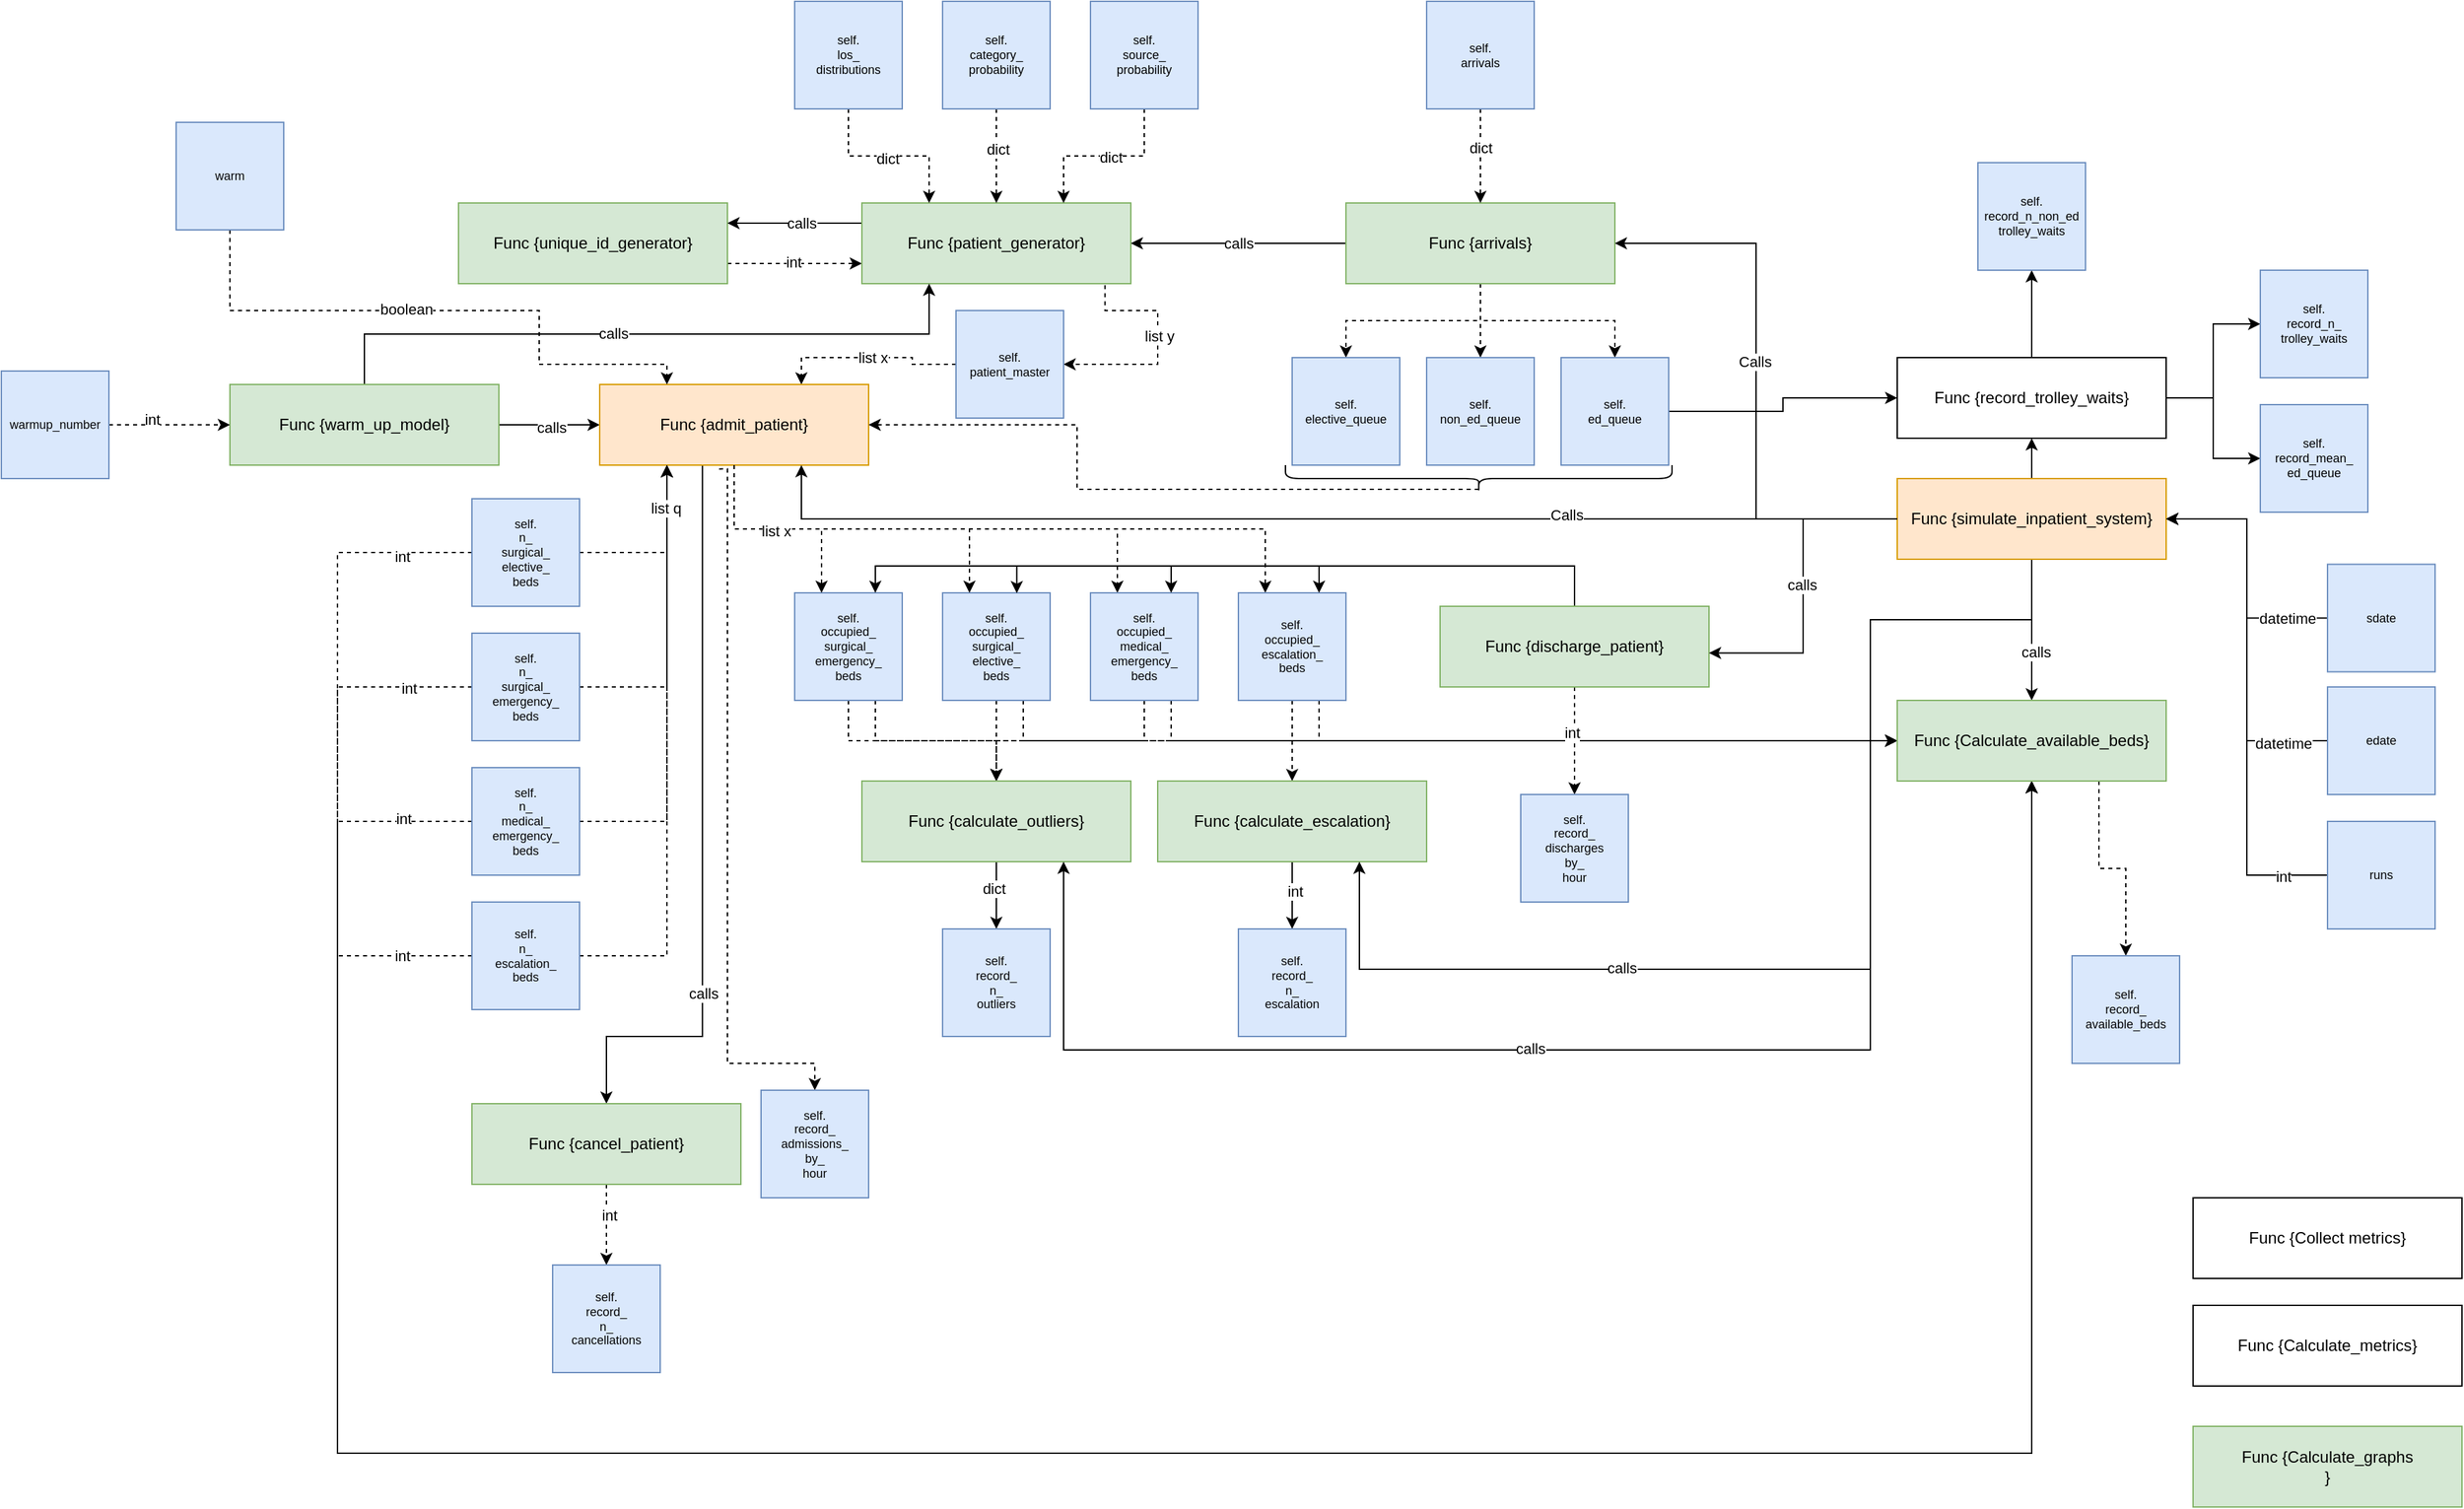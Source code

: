 <mxfile version="22.0.2" type="device" pages="2">
  <diagram name="Page-1" id="2YBvvXClWsGukQMizWep">
    <mxGraphModel dx="2910" dy="1197" grid="1" gridSize="10" guides="1" tooltips="1" connect="1" arrows="1" fold="1" page="1" pageScale="1" pageWidth="850" pageHeight="1100" math="0" shadow="0">
      <root>
        <mxCell id="0" />
        <mxCell id="1" parent="0" />
        <mxCell id="R9RrN_RlZ74akKqqiqNs-4" style="edgeStyle=orthogonalEdgeStyle;rounded=0;orthogonalLoop=1;jettySize=auto;html=1;entryX=0;entryY=0.75;entryDx=0;entryDy=0;dashed=1;exitX=1;exitY=0.75;exitDx=0;exitDy=0;" parent="1" source="R9RrN_RlZ74akKqqiqNs-2" target="R9RrN_RlZ74akKqqiqNs-3" edge="1">
          <mxGeometry relative="1" as="geometry" />
        </mxCell>
        <mxCell id="R9RrN_RlZ74akKqqiqNs-9" value="int" style="edgeLabel;html=1;align=center;verticalAlign=middle;resizable=0;points=[];" parent="R9RrN_RlZ74akKqqiqNs-4" vertex="1" connectable="0">
          <mxGeometry x="-0.024" y="1" relative="1" as="geometry">
            <mxPoint as="offset" />
          </mxGeometry>
        </mxCell>
        <mxCell id="R9RrN_RlZ74akKqqiqNs-2" value="Func {unique_id_generator}" style="rounded=0;whiteSpace=wrap;html=1;fillColor=#d5e8d4;strokeColor=#82b366;" parent="1" vertex="1">
          <mxGeometry x="120" y="470" width="200" height="60" as="geometry" />
        </mxCell>
        <mxCell id="R9RrN_RlZ74akKqqiqNs-14" style="edgeStyle=orthogonalEdgeStyle;rounded=0;orthogonalLoop=1;jettySize=auto;html=1;dashed=1;exitX=0.904;exitY=1.019;exitDx=0;exitDy=0;entryX=1;entryY=0.5;entryDx=0;entryDy=0;exitPerimeter=0;" parent="1" source="R9RrN_RlZ74akKqqiqNs-3" target="R9RrN_RlZ74akKqqiqNs-13" edge="1">
          <mxGeometry relative="1" as="geometry" />
        </mxCell>
        <mxCell id="R9RrN_RlZ74akKqqiqNs-16" value="list y" style="edgeLabel;html=1;align=center;verticalAlign=middle;resizable=0;points=[];" parent="R9RrN_RlZ74akKqqiqNs-14" vertex="1" connectable="0">
          <mxGeometry x="-0.089" y="1" relative="1" as="geometry">
            <mxPoint as="offset" />
          </mxGeometry>
        </mxCell>
        <mxCell id="R9RrN_RlZ74akKqqiqNs-56" style="edgeStyle=orthogonalEdgeStyle;rounded=0;orthogonalLoop=1;jettySize=auto;html=1;entryX=1;entryY=0.25;entryDx=0;entryDy=0;exitX=0;exitY=0.25;exitDx=0;exitDy=0;" parent="1" source="R9RrN_RlZ74akKqqiqNs-3" target="R9RrN_RlZ74akKqqiqNs-2" edge="1">
          <mxGeometry relative="1" as="geometry" />
        </mxCell>
        <mxCell id="R9RrN_RlZ74akKqqiqNs-57" value="calls" style="edgeLabel;html=1;align=center;verticalAlign=middle;resizable=0;points=[];" parent="R9RrN_RlZ74akKqqiqNs-56" vertex="1" connectable="0">
          <mxGeometry x="-0.092" relative="1" as="geometry">
            <mxPoint as="offset" />
          </mxGeometry>
        </mxCell>
        <mxCell id="R9RrN_RlZ74akKqqiqNs-3" value="Func {patient_generator&lt;span style=&quot;background-color: initial;&quot;&gt;}&lt;/span&gt;" style="rounded=0;whiteSpace=wrap;html=1;fillColor=#d5e8d4;strokeColor=#82b366;" parent="1" vertex="1">
          <mxGeometry x="420" y="470" width="200" height="60" as="geometry" />
        </mxCell>
        <mxCell id="R9RrN_RlZ74akKqqiqNs-10" style="edgeStyle=orthogonalEdgeStyle;rounded=0;orthogonalLoop=1;jettySize=auto;html=1;entryX=0.25;entryY=1;entryDx=0;entryDy=0;exitX=0.5;exitY=0;exitDx=0;exitDy=0;" parent="1" source="R9RrN_RlZ74akKqqiqNs-5" target="R9RrN_RlZ74akKqqiqNs-3" edge="1">
          <mxGeometry relative="1" as="geometry">
            <mxPoint x="470" y="600" as="sourcePoint" />
          </mxGeometry>
        </mxCell>
        <mxCell id="R9RrN_RlZ74akKqqiqNs-11" value="calls" style="edgeLabel;html=1;align=center;verticalAlign=middle;resizable=0;points=[];" parent="R9RrN_RlZ74akKqqiqNs-10" vertex="1" connectable="0">
          <mxGeometry x="-0.102" y="1" relative="1" as="geometry">
            <mxPoint as="offset" />
          </mxGeometry>
        </mxCell>
        <mxCell id="R9RrN_RlZ74akKqqiqNs-31" style="edgeStyle=orthogonalEdgeStyle;rounded=0;orthogonalLoop=1;jettySize=auto;html=1;entryX=0;entryY=0.5;entryDx=0;entryDy=0;" parent="1" source="R9RrN_RlZ74akKqqiqNs-5" target="R9RrN_RlZ74akKqqiqNs-42" edge="1">
          <mxGeometry relative="1" as="geometry" />
        </mxCell>
        <mxCell id="R9RrN_RlZ74akKqqiqNs-45" value="calls" style="edgeLabel;html=1;align=center;verticalAlign=middle;resizable=0;points=[];" parent="R9RrN_RlZ74akKqqiqNs-31" vertex="1" connectable="0">
          <mxGeometry x="0.046" y="-2" relative="1" as="geometry">
            <mxPoint as="offset" />
          </mxGeometry>
        </mxCell>
        <mxCell id="R9RrN_RlZ74akKqqiqNs-33" style="edgeStyle=orthogonalEdgeStyle;rounded=0;orthogonalLoop=1;jettySize=auto;html=1;exitX=0.5;exitY=1;exitDx=0;exitDy=0;entryX=0.25;entryY=0;entryDx=0;entryDy=0;dashed=1;" parent="1" source="R9RrN_RlZ74akKqqiqNs-42" target="R9RrN_RlZ74akKqqiqNs-29" edge="1">
          <mxGeometry relative="1" as="geometry" />
        </mxCell>
        <mxCell id="R9RrN_RlZ74akKqqiqNs-34" style="edgeStyle=orthogonalEdgeStyle;rounded=0;orthogonalLoop=1;jettySize=auto;html=1;exitX=0.5;exitY=1;exitDx=0;exitDy=0;entryX=0.25;entryY=0;entryDx=0;entryDy=0;dashed=1;" parent="1" source="R9RrN_RlZ74akKqqiqNs-42" target="R9RrN_RlZ74akKqqiqNs-30" edge="1">
          <mxGeometry relative="1" as="geometry" />
        </mxCell>
        <mxCell id="R9RrN_RlZ74akKqqiqNs-5" value="Func {warm_up_model&lt;span style=&quot;background-color: initial;&quot;&gt;}&lt;/span&gt;" style="rounded=0;whiteSpace=wrap;html=1;fillColor=#d5e8d4;strokeColor=#82b366;" parent="1" vertex="1">
          <mxGeometry x="-50" y="605" width="200" height="60" as="geometry" />
        </mxCell>
        <mxCell id="R9RrN_RlZ74akKqqiqNs-58" style="edgeStyle=orthogonalEdgeStyle;rounded=0;orthogonalLoop=1;jettySize=auto;html=1;entryX=1;entryY=0.5;entryDx=0;entryDy=0;exitX=0;exitY=0.5;exitDx=0;exitDy=0;" parent="1" source="R9RrN_RlZ74akKqqiqNs-7" target="R9RrN_RlZ74akKqqiqNs-3" edge="1">
          <mxGeometry relative="1" as="geometry" />
        </mxCell>
        <mxCell id="R9RrN_RlZ74akKqqiqNs-59" value="calls" style="edgeLabel;html=1;align=center;verticalAlign=middle;resizable=0;points=[];" parent="R9RrN_RlZ74akKqqiqNs-58" vertex="1" connectable="0">
          <mxGeometry x="0.292" relative="1" as="geometry">
            <mxPoint x="23" as="offset" />
          </mxGeometry>
        </mxCell>
        <mxCell id="R9RrN_RlZ74akKqqiqNs-90" style="edgeStyle=orthogonalEdgeStyle;rounded=0;orthogonalLoop=1;jettySize=auto;html=1;entryX=0.5;entryY=0;entryDx=0;entryDy=0;dashed=1;" parent="1" source="R9RrN_RlZ74akKqqiqNs-7" target="R9RrN_RlZ74akKqqiqNs-86" edge="1">
          <mxGeometry relative="1" as="geometry" />
        </mxCell>
        <mxCell id="R9RrN_RlZ74akKqqiqNs-91" style="edgeStyle=orthogonalEdgeStyle;rounded=0;orthogonalLoop=1;jettySize=auto;html=1;entryX=0.5;entryY=0;entryDx=0;entryDy=0;dashed=1;" parent="1" source="R9RrN_RlZ74akKqqiqNs-7" target="R9RrN_RlZ74akKqqiqNs-87" edge="1">
          <mxGeometry relative="1" as="geometry" />
        </mxCell>
        <mxCell id="R9RrN_RlZ74akKqqiqNs-92" style="edgeStyle=orthogonalEdgeStyle;rounded=0;orthogonalLoop=1;jettySize=auto;html=1;entryX=0.5;entryY=0;entryDx=0;entryDy=0;dashed=1;" parent="1" source="R9RrN_RlZ74akKqqiqNs-7" target="R9RrN_RlZ74akKqqiqNs-89" edge="1">
          <mxGeometry relative="1" as="geometry" />
        </mxCell>
        <mxCell id="R9RrN_RlZ74akKqqiqNs-7" value="Func {arrivals&lt;span style=&quot;background-color: initial;&quot;&gt;}&lt;/span&gt;" style="rounded=0;whiteSpace=wrap;html=1;fillColor=#d5e8d4;strokeColor=#82b366;" parent="1" vertex="1">
          <mxGeometry x="780" y="470" width="200" height="60" as="geometry" />
        </mxCell>
        <mxCell id="R9RrN_RlZ74akKqqiqNs-43" style="edgeStyle=orthogonalEdgeStyle;rounded=0;orthogonalLoop=1;jettySize=auto;html=1;entryX=0.75;entryY=0;entryDx=0;entryDy=0;dashed=1;" parent="1" source="R9RrN_RlZ74akKqqiqNs-13" target="R9RrN_RlZ74akKqqiqNs-42" edge="1">
          <mxGeometry relative="1" as="geometry" />
        </mxCell>
        <mxCell id="R9RrN_RlZ74akKqqiqNs-44" value="list x" style="edgeLabel;html=1;align=center;verticalAlign=middle;resizable=0;points=[];" parent="R9RrN_RlZ74akKqqiqNs-43" vertex="1" connectable="0">
          <mxGeometry x="-0.038" relative="1" as="geometry">
            <mxPoint as="offset" />
          </mxGeometry>
        </mxCell>
        <mxCell id="R9RrN_RlZ74akKqqiqNs-13" value="self.&lt;br style=&quot;font-size: 9px;&quot;&gt;patient_master" style="whiteSpace=wrap;html=1;aspect=fixed;fillColor=#dae8fc;strokeColor=#6c8ebf;fontSize=9;" parent="1" vertex="1">
          <mxGeometry x="490" y="550" width="80" height="80" as="geometry" />
        </mxCell>
        <mxCell id="R9RrN_RlZ74akKqqiqNs-21" style="edgeStyle=orthogonalEdgeStyle;rounded=0;orthogonalLoop=1;jettySize=auto;html=1;entryX=0.25;entryY=0;entryDx=0;entryDy=0;dashed=1;" parent="1" source="R9RrN_RlZ74akKqqiqNs-18" target="R9RrN_RlZ74akKqqiqNs-3" edge="1">
          <mxGeometry relative="1" as="geometry" />
        </mxCell>
        <mxCell id="R9RrN_RlZ74akKqqiqNs-24" value="dict" style="edgeLabel;html=1;align=center;verticalAlign=middle;resizable=0;points=[];" parent="R9RrN_RlZ74akKqqiqNs-21" vertex="1" connectable="0">
          <mxGeometry x="-0.025" y="-2" relative="1" as="geometry">
            <mxPoint as="offset" />
          </mxGeometry>
        </mxCell>
        <mxCell id="R9RrN_RlZ74akKqqiqNs-18" value="self.&lt;br&gt;los_&lt;br&gt;distributions" style="whiteSpace=wrap;html=1;aspect=fixed;fillColor=#dae8fc;strokeColor=#6c8ebf;fontSize=9;" parent="1" vertex="1">
          <mxGeometry x="370" y="320" width="80" height="80" as="geometry" />
        </mxCell>
        <mxCell id="R9RrN_RlZ74akKqqiqNs-22" style="edgeStyle=orthogonalEdgeStyle;rounded=0;orthogonalLoop=1;jettySize=auto;html=1;entryX=0.5;entryY=0;entryDx=0;entryDy=0;dashed=1;" parent="1" source="R9RrN_RlZ74akKqqiqNs-19" target="R9RrN_RlZ74akKqqiqNs-3" edge="1">
          <mxGeometry relative="1" as="geometry" />
        </mxCell>
        <mxCell id="R9RrN_RlZ74akKqqiqNs-25" value="dict" style="edgeLabel;html=1;align=center;verticalAlign=middle;resizable=0;points=[];" parent="R9RrN_RlZ74akKqqiqNs-22" vertex="1" connectable="0">
          <mxGeometry x="-0.139" y="1" relative="1" as="geometry">
            <mxPoint as="offset" />
          </mxGeometry>
        </mxCell>
        <mxCell id="R9RrN_RlZ74akKqqiqNs-19" value="self.&lt;br style=&quot;font-size: 9px;&quot;&gt;category_&lt;br&gt;probability" style="whiteSpace=wrap;html=1;aspect=fixed;fillColor=#dae8fc;strokeColor=#6c8ebf;fontSize=9;" parent="1" vertex="1">
          <mxGeometry x="480" y="320" width="80" height="80" as="geometry" />
        </mxCell>
        <mxCell id="R9RrN_RlZ74akKqqiqNs-23" style="edgeStyle=orthogonalEdgeStyle;rounded=0;orthogonalLoop=1;jettySize=auto;html=1;entryX=0.75;entryY=0;entryDx=0;entryDy=0;dashed=1;" parent="1" source="R9RrN_RlZ74akKqqiqNs-20" target="R9RrN_RlZ74akKqqiqNs-3" edge="1">
          <mxGeometry relative="1" as="geometry" />
        </mxCell>
        <mxCell id="R9RrN_RlZ74akKqqiqNs-26" value="dict" style="edgeLabel;html=1;align=center;verticalAlign=middle;resizable=0;points=[];" parent="R9RrN_RlZ74akKqqiqNs-23" vertex="1" connectable="0">
          <mxGeometry x="-0.068" y="1" relative="1" as="geometry">
            <mxPoint as="offset" />
          </mxGeometry>
        </mxCell>
        <mxCell id="R9RrN_RlZ74akKqqiqNs-20" value="self.&lt;br style=&quot;font-size: 9px;&quot;&gt;source_&lt;br&gt;probability" style="whiteSpace=wrap;html=1;aspect=fixed;fillColor=#dae8fc;strokeColor=#6c8ebf;fontSize=9;" parent="1" vertex="1">
          <mxGeometry x="590" y="320" width="80" height="80" as="geometry" />
        </mxCell>
        <mxCell id="R9RrN_RlZ74akKqqiqNs-71" style="edgeStyle=orthogonalEdgeStyle;rounded=0;orthogonalLoop=1;jettySize=auto;html=1;exitX=0.5;exitY=1;exitDx=0;exitDy=0;dashed=1;" parent="1" source="R9RrN_RlZ74akKqqiqNs-27" target="R9RrN_RlZ74akKqqiqNs-66" edge="1">
          <mxGeometry relative="1" as="geometry" />
        </mxCell>
        <mxCell id="R9RrN_RlZ74akKqqiqNs-161" style="edgeStyle=orthogonalEdgeStyle;rounded=0;orthogonalLoop=1;jettySize=auto;html=1;entryX=0;entryY=0.5;entryDx=0;entryDy=0;exitX=0.75;exitY=1;exitDx=0;exitDy=0;dashed=1;" parent="1" source="R9RrN_RlZ74akKqqiqNs-27" target="R9RrN_RlZ74akKqqiqNs-155" edge="1">
          <mxGeometry relative="1" as="geometry" />
        </mxCell>
        <mxCell id="R9RrN_RlZ74akKqqiqNs-27" value="self.&lt;br style=&quot;font-size: 9px;&quot;&gt;occupied_&lt;br style=&quot;font-size: 9px;&quot;&gt;surgical_&lt;br style=&quot;font-size: 9px;&quot;&gt;emergency_&lt;br style=&quot;font-size: 9px;&quot;&gt;beds" style="whiteSpace=wrap;html=1;aspect=fixed;fillColor=#dae8fc;strokeColor=#6c8ebf;labelBackgroundColor=none;fontFamily=Helvetica;fontSize=9;fontColor=#050505;" parent="1" vertex="1">
          <mxGeometry x="370" y="760" width="80" height="80" as="geometry" />
        </mxCell>
        <mxCell id="R9RrN_RlZ74akKqqiqNs-72" style="edgeStyle=orthogonalEdgeStyle;rounded=0;orthogonalLoop=1;jettySize=auto;html=1;entryX=0.5;entryY=0;entryDx=0;entryDy=0;dashed=1;" parent="1" source="R9RrN_RlZ74akKqqiqNs-28" target="R9RrN_RlZ74akKqqiqNs-66" edge="1">
          <mxGeometry relative="1" as="geometry" />
        </mxCell>
        <mxCell id="R9RrN_RlZ74akKqqiqNs-160" style="edgeStyle=orthogonalEdgeStyle;rounded=0;orthogonalLoop=1;jettySize=auto;html=1;entryX=0;entryY=0.5;entryDx=0;entryDy=0;exitX=0.75;exitY=1;exitDx=0;exitDy=0;dashed=1;" parent="1" source="R9RrN_RlZ74akKqqiqNs-28" target="R9RrN_RlZ74akKqqiqNs-155" edge="1">
          <mxGeometry relative="1" as="geometry" />
        </mxCell>
        <mxCell id="R9RrN_RlZ74akKqqiqNs-28" value="self.&lt;br style=&quot;font-size: 9px;&quot;&gt;&lt;div style=&quot;font-size: 9px;&quot;&gt;&lt;div style=&quot;font-size: 9px;&quot;&gt;occupied_&lt;/div&gt;&lt;div style=&quot;font-size: 9px;&quot;&gt;surgical_&lt;/div&gt;&lt;div style=&quot;font-size: 9px;&quot;&gt;elective_&lt;/div&gt;&lt;div style=&quot;font-size: 9px;&quot;&gt;beds&lt;/div&gt;&lt;/div&gt;" style="whiteSpace=wrap;html=1;aspect=fixed;fillColor=#dae8fc;strokeColor=#6c8ebf;fontFamily=Helvetica;fontSize=9;labelBackgroundColor=none;fontColor=#050505;" parent="1" vertex="1">
          <mxGeometry x="480" y="760" width="80" height="80" as="geometry" />
        </mxCell>
        <mxCell id="R9RrN_RlZ74akKqqiqNs-73" style="edgeStyle=orthogonalEdgeStyle;rounded=0;orthogonalLoop=1;jettySize=auto;html=1;entryX=0.5;entryY=0;entryDx=0;entryDy=0;dashed=1;" parent="1" source="R9RrN_RlZ74akKqqiqNs-29" target="R9RrN_RlZ74akKqqiqNs-66" edge="1">
          <mxGeometry relative="1" as="geometry" />
        </mxCell>
        <mxCell id="R9RrN_RlZ74akKqqiqNs-159" style="edgeStyle=orthogonalEdgeStyle;rounded=0;orthogonalLoop=1;jettySize=auto;html=1;entryX=0;entryY=0.5;entryDx=0;entryDy=0;exitX=0.75;exitY=1;exitDx=0;exitDy=0;dashed=1;" parent="1" source="R9RrN_RlZ74akKqqiqNs-29" target="R9RrN_RlZ74akKqqiqNs-155" edge="1">
          <mxGeometry relative="1" as="geometry" />
        </mxCell>
        <mxCell id="R9RrN_RlZ74akKqqiqNs-29" value="self.&lt;br style=&quot;font-size: 9px;&quot;&gt;&lt;div style=&quot;font-size: 9px;&quot;&gt;&lt;div style=&quot;font-size: 9px;&quot;&gt;occupied_&lt;/div&gt;&lt;div style=&quot;font-size: 9px;&quot;&gt;medical_&lt;/div&gt;&lt;div style=&quot;font-size: 9px;&quot;&gt;emergency_&lt;/div&gt;&lt;div style=&quot;font-size: 9px;&quot;&gt;beds&lt;/div&gt;&lt;/div&gt;" style="whiteSpace=wrap;html=1;aspect=fixed;fillColor=#dae8fc;strokeColor=#6c8ebf;fontSize=9;labelBackgroundColor=none;fontFamily=Helvetica;fontColor=#050505;" parent="1" vertex="1">
          <mxGeometry x="590" y="760" width="80" height="80" as="geometry" />
        </mxCell>
        <mxCell id="R9RrN_RlZ74akKqqiqNs-82" style="edgeStyle=orthogonalEdgeStyle;rounded=0;orthogonalLoop=1;jettySize=auto;html=1;entryX=0.5;entryY=0;entryDx=0;entryDy=0;dashed=1;" parent="1" source="R9RrN_RlZ74akKqqiqNs-30" target="R9RrN_RlZ74akKqqiqNs-79" edge="1">
          <mxGeometry relative="1" as="geometry" />
        </mxCell>
        <mxCell id="R9RrN_RlZ74akKqqiqNs-158" style="edgeStyle=orthogonalEdgeStyle;rounded=0;orthogonalLoop=1;jettySize=auto;html=1;entryX=0;entryY=0.5;entryDx=0;entryDy=0;exitX=0.75;exitY=1;exitDx=0;exitDy=0;dashed=1;" parent="1" source="R9RrN_RlZ74akKqqiqNs-30" target="R9RrN_RlZ74akKqqiqNs-155" edge="1">
          <mxGeometry relative="1" as="geometry" />
        </mxCell>
        <mxCell id="R9RrN_RlZ74akKqqiqNs-30" value="self.&lt;br style=&quot;font-size: 9px;&quot;&gt;&lt;div style=&quot;font-size: 9px;&quot;&gt;&lt;div style=&quot;font-size: 9px;&quot;&gt;occupied_&lt;/div&gt;&lt;div style=&quot;font-size: 9px;&quot;&gt;e&lt;span style=&quot;background-color: initial;&quot;&gt;scalation_&lt;/span&gt;&lt;/div&gt;&lt;div style=&quot;font-size: 9px;&quot;&gt;&lt;span style=&quot;background-color: initial;&quot;&gt;beds&lt;/span&gt;&lt;/div&gt;&lt;/div&gt;" style="whiteSpace=wrap;html=1;aspect=fixed;fillColor=#dae8fc;strokeColor=#6c8ebf;labelBackgroundColor=none;fontFamily=Helvetica;fontSize=9;fontColor=#050505;" parent="1" vertex="1">
          <mxGeometry x="700" y="760" width="80" height="80" as="geometry" />
        </mxCell>
        <mxCell id="R9RrN_RlZ74akKqqiqNs-104" style="edgeStyle=orthogonalEdgeStyle;rounded=0;orthogonalLoop=1;jettySize=auto;html=1;exitX=0.382;exitY=0.96;exitDx=0;exitDy=0;exitPerimeter=0;" parent="1" source="R9RrN_RlZ74akKqqiqNs-42" target="R9RrN_RlZ74akKqqiqNs-103" edge="1">
          <mxGeometry relative="1" as="geometry">
            <Array as="points">
              <mxPoint x="301" y="1090" />
              <mxPoint x="230" y="1090" />
            </Array>
          </mxGeometry>
        </mxCell>
        <mxCell id="R9RrN_RlZ74akKqqiqNs-105" value="calls" style="edgeLabel;html=1;align=center;verticalAlign=middle;resizable=0;points=[];" parent="R9RrN_RlZ74akKqqiqNs-104" vertex="1" connectable="0">
          <mxGeometry x="0.44" relative="1" as="geometry">
            <mxPoint as="offset" />
          </mxGeometry>
        </mxCell>
        <mxCell id="R9RrN_RlZ74akKqqiqNs-111" style="edgeStyle=orthogonalEdgeStyle;rounded=0;orthogonalLoop=1;jettySize=auto;html=1;entryX=0.5;entryY=0;entryDx=0;entryDy=0;dashed=1;exitX=0.444;exitY=1.047;exitDx=0;exitDy=0;exitPerimeter=0;" parent="1" source="R9RrN_RlZ74akKqqiqNs-42" target="R9RrN_RlZ74akKqqiqNs-113" edge="1">
          <mxGeometry relative="1" as="geometry">
            <mxPoint x="450" y="1140.0" as="targetPoint" />
            <Array as="points">
              <mxPoint x="320" y="668" />
              <mxPoint x="320" y="1110" />
              <mxPoint x="385" y="1110" />
            </Array>
          </mxGeometry>
        </mxCell>
        <mxCell id="R9RrN_RlZ74akKqqiqNs-42" value="Func {admit_patient&lt;span style=&quot;background-color: initial;&quot;&gt;}&lt;/span&gt;" style="rounded=0;whiteSpace=wrap;html=1;fillColor=#ffe6cc;strokeColor=#d79b00;" parent="1" vertex="1">
          <mxGeometry x="225" y="605" width="200" height="60" as="geometry" />
        </mxCell>
        <mxCell id="R9RrN_RlZ74akKqqiqNs-50" style="edgeStyle=orthogonalEdgeStyle;rounded=0;orthogonalLoop=1;jettySize=auto;html=1;entryX=0.25;entryY=1;entryDx=0;entryDy=0;dashed=1;" parent="1" source="R9RrN_RlZ74akKqqiqNs-46" target="R9RrN_RlZ74akKqqiqNs-42" edge="1">
          <mxGeometry relative="1" as="geometry" />
        </mxCell>
        <mxCell id="R9RrN_RlZ74akKqqiqNs-162" style="edgeStyle=orthogonalEdgeStyle;rounded=0;orthogonalLoop=1;jettySize=auto;html=1;entryX=0.5;entryY=1;entryDx=0;entryDy=0;dashed=1;" parent="1" source="R9RrN_RlZ74akKqqiqNs-46" target="R9RrN_RlZ74akKqqiqNs-155" edge="1">
          <mxGeometry relative="1" as="geometry">
            <Array as="points">
              <mxPoint x="30" y="730" />
              <mxPoint x="30" y="1400" />
              <mxPoint x="1290" y="1400" />
            </Array>
          </mxGeometry>
        </mxCell>
        <mxCell id="R9RrN_RlZ74akKqqiqNs-166" value="int" style="edgeLabel;html=1;align=center;verticalAlign=middle;resizable=0;points=[];" parent="R9RrN_RlZ74akKqqiqNs-162" vertex="1" connectable="0">
          <mxGeometry x="-0.959" y="3" relative="1" as="geometry">
            <mxPoint as="offset" />
          </mxGeometry>
        </mxCell>
        <mxCell id="R9RrN_RlZ74akKqqiqNs-46" value="self.&lt;br style=&quot;font-size: 9px;&quot;&gt;&lt;div style=&quot;font-size: 9px;&quot;&gt;&lt;div style=&quot;font-size: 9px;&quot;&gt;n_&lt;/div&gt;&lt;div style=&quot;font-size: 9px;&quot;&gt;surgical_&lt;/div&gt;&lt;div style=&quot;font-size: 9px;&quot;&gt;elective_&lt;/div&gt;&lt;div style=&quot;font-size: 9px;&quot;&gt;beds&lt;/div&gt;&lt;/div&gt;" style="whiteSpace=wrap;html=1;aspect=fixed;fillColor=#dae8fc;strokeColor=#6c8ebf;labelBackgroundColor=none;fontFamily=Helvetica;fontSize=9;fontColor=#050505;" parent="1" vertex="1">
          <mxGeometry x="130" y="690" width="80" height="80" as="geometry" />
        </mxCell>
        <mxCell id="R9RrN_RlZ74akKqqiqNs-60" style="edgeStyle=orthogonalEdgeStyle;rounded=0;orthogonalLoop=1;jettySize=auto;html=1;entryX=0.25;entryY=1;entryDx=0;entryDy=0;dashed=1;" parent="1" source="R9RrN_RlZ74akKqqiqNs-47" target="R9RrN_RlZ74akKqqiqNs-42" edge="1">
          <mxGeometry relative="1" as="geometry" />
        </mxCell>
        <mxCell id="R9RrN_RlZ74akKqqiqNs-163" style="edgeStyle=orthogonalEdgeStyle;rounded=0;orthogonalLoop=1;jettySize=auto;html=1;entryX=0.5;entryY=1;entryDx=0;entryDy=0;dashed=1;" parent="1" source="R9RrN_RlZ74akKqqiqNs-47" target="R9RrN_RlZ74akKqqiqNs-155" edge="1">
          <mxGeometry relative="1" as="geometry">
            <Array as="points">
              <mxPoint x="30" y="830" />
              <mxPoint x="30" y="1400" />
              <mxPoint x="1290" y="1400" />
            </Array>
          </mxGeometry>
        </mxCell>
        <mxCell id="R9RrN_RlZ74akKqqiqNs-167" value="int" style="edgeLabel;html=1;align=center;verticalAlign=middle;resizable=0;points=[];" parent="R9RrN_RlZ74akKqqiqNs-163" vertex="1" connectable="0">
          <mxGeometry x="-0.961" y="1" relative="1" as="geometry">
            <mxPoint as="offset" />
          </mxGeometry>
        </mxCell>
        <mxCell id="R9RrN_RlZ74akKqqiqNs-47" value="self.&lt;br style=&quot;font-size: 9px;&quot;&gt;&lt;div style=&quot;font-size: 9px;&quot;&gt;&lt;div style=&quot;font-size: 9px;&quot;&gt;&lt;div style=&quot;font-size: 9px;&quot;&gt;&lt;div style=&quot;font-size: 9px;&quot;&gt;n_&lt;/div&gt;&lt;div style=&quot;font-size: 9px;&quot;&gt;surgical_&lt;/div&gt;&lt;div style=&quot;font-size: 9px;&quot;&gt;emergency_&lt;/div&gt;&lt;div style=&quot;font-size: 9px;&quot;&gt;beds&lt;/div&gt;&lt;/div&gt;&lt;/div&gt;&lt;/div&gt;" style="whiteSpace=wrap;html=1;aspect=fixed;fillColor=#dae8fc;strokeColor=#6c8ebf;labelBackgroundColor=none;fontFamily=Helvetica;fontSize=9;fontColor=#050505;" parent="1" vertex="1">
          <mxGeometry x="130" y="790" width="80" height="80" as="geometry" />
        </mxCell>
        <mxCell id="R9RrN_RlZ74akKqqiqNs-62" style="edgeStyle=orthogonalEdgeStyle;rounded=0;orthogonalLoop=1;jettySize=auto;html=1;entryX=0.25;entryY=1;entryDx=0;entryDy=0;dashed=1;" parent="1" source="R9RrN_RlZ74akKqqiqNs-48" target="R9RrN_RlZ74akKqqiqNs-42" edge="1">
          <mxGeometry relative="1" as="geometry" />
        </mxCell>
        <mxCell id="R9RrN_RlZ74akKqqiqNs-164" style="edgeStyle=orthogonalEdgeStyle;rounded=0;orthogonalLoop=1;jettySize=auto;html=1;entryX=0.5;entryY=1;entryDx=0;entryDy=0;dashed=1;" parent="1" source="R9RrN_RlZ74akKqqiqNs-48" target="R9RrN_RlZ74akKqqiqNs-155" edge="1">
          <mxGeometry relative="1" as="geometry">
            <Array as="points">
              <mxPoint x="30" y="930" />
              <mxPoint x="30" y="1400" />
              <mxPoint x="1290" y="1400" />
            </Array>
          </mxGeometry>
        </mxCell>
        <mxCell id="R9RrN_RlZ74akKqqiqNs-168" value="int" style="edgeLabel;html=1;align=center;verticalAlign=middle;resizable=0;points=[];" parent="R9RrN_RlZ74akKqqiqNs-164" vertex="1" connectable="0">
          <mxGeometry x="-0.956" y="-2" relative="1" as="geometry">
            <mxPoint as="offset" />
          </mxGeometry>
        </mxCell>
        <mxCell id="R9RrN_RlZ74akKqqiqNs-48" value="self.&lt;br style=&quot;font-size: 9px;&quot;&gt;&lt;div style=&quot;font-size: 9px;&quot;&gt;&lt;div style=&quot;font-size: 9px;&quot;&gt;&lt;div style=&quot;font-size: 9px;&quot;&gt;&lt;div style=&quot;font-size: 9px;&quot;&gt;n_&lt;/div&gt;&lt;div style=&quot;font-size: 9px;&quot;&gt;medical_&lt;/div&gt;&lt;div style=&quot;font-size: 9px;&quot;&gt;emergency_&lt;/div&gt;&lt;div style=&quot;font-size: 9px;&quot;&gt;beds&lt;/div&gt;&lt;/div&gt;&lt;/div&gt;&lt;/div&gt;" style="whiteSpace=wrap;html=1;aspect=fixed;fillColor=#dae8fc;strokeColor=#6c8ebf;labelBackgroundColor=none;fontFamily=Helvetica;fontSize=9;fontColor=#050505;" parent="1" vertex="1">
          <mxGeometry x="130" y="890" width="80" height="80" as="geometry" />
        </mxCell>
        <mxCell id="R9RrN_RlZ74akKqqiqNs-63" style="edgeStyle=orthogonalEdgeStyle;rounded=0;orthogonalLoop=1;jettySize=auto;html=1;entryX=0.25;entryY=1;entryDx=0;entryDy=0;dashed=1;" parent="1" source="R9RrN_RlZ74akKqqiqNs-49" target="R9RrN_RlZ74akKqqiqNs-42" edge="1">
          <mxGeometry relative="1" as="geometry" />
        </mxCell>
        <mxCell id="R9RrN_RlZ74akKqqiqNs-65" value="list q" style="edgeLabel;html=1;align=center;verticalAlign=middle;resizable=0;points=[];" parent="R9RrN_RlZ74akKqqiqNs-63" vertex="1" connectable="0">
          <mxGeometry x="0.851" y="1" relative="1" as="geometry">
            <mxPoint as="offset" />
          </mxGeometry>
        </mxCell>
        <mxCell id="R9RrN_RlZ74akKqqiqNs-165" style="edgeStyle=orthogonalEdgeStyle;rounded=0;orthogonalLoop=1;jettySize=auto;html=1;entryX=0.5;entryY=1;entryDx=0;entryDy=0;dashed=1;" parent="1" source="R9RrN_RlZ74akKqqiqNs-49" target="R9RrN_RlZ74akKqqiqNs-155" edge="1">
          <mxGeometry relative="1" as="geometry">
            <Array as="points">
              <mxPoint x="30" y="1030" />
              <mxPoint x="30" y="1400" />
              <mxPoint x="1290" y="1400" />
            </Array>
          </mxGeometry>
        </mxCell>
        <mxCell id="R9RrN_RlZ74akKqqiqNs-169" value="int" style="edgeLabel;html=1;align=center;verticalAlign=middle;resizable=0;points=[];" parent="R9RrN_RlZ74akKqqiqNs-165" vertex="1" connectable="0">
          <mxGeometry x="-0.953" relative="1" as="geometry">
            <mxPoint as="offset" />
          </mxGeometry>
        </mxCell>
        <mxCell id="R9RrN_RlZ74akKqqiqNs-49" value="self.&lt;br style=&quot;font-size: 9px;&quot;&gt;&lt;div style=&quot;font-size: 9px;&quot;&gt;&lt;div style=&quot;font-size: 9px;&quot;&gt;&lt;div style=&quot;font-size: 9px;&quot;&gt;&lt;div style=&quot;font-size: 9px;&quot;&gt;n_&lt;/div&gt;&lt;div style=&quot;font-size: 9px;&quot;&gt;escalation_&lt;/div&gt;&lt;div style=&quot;font-size: 9px;&quot;&gt;beds&lt;/div&gt;&lt;/div&gt;&lt;/div&gt;&lt;/div&gt;" style="whiteSpace=wrap;html=1;aspect=fixed;fillColor=#dae8fc;strokeColor=#6c8ebf;labelBackgroundColor=none;fontFamily=Helvetica;fontSize=9;fontColor=#050505;" parent="1" vertex="1">
          <mxGeometry x="130" y="990" width="80" height="80" as="geometry" />
        </mxCell>
        <mxCell id="R9RrN_RlZ74akKqqiqNs-51" style="edgeStyle=orthogonalEdgeStyle;rounded=0;orthogonalLoop=1;jettySize=auto;html=1;exitX=0.5;exitY=1;exitDx=0;exitDy=0;entryX=0.25;entryY=0;entryDx=0;entryDy=0;dashed=1;" parent="1" source="R9RrN_RlZ74akKqqiqNs-42" target="R9RrN_RlZ74akKqqiqNs-28" edge="1">
          <mxGeometry relative="1" as="geometry">
            <mxPoint x="335" y="675" as="sourcePoint" />
            <mxPoint x="730" y="770" as="targetPoint" />
          </mxGeometry>
        </mxCell>
        <mxCell id="R9RrN_RlZ74akKqqiqNs-53" style="edgeStyle=orthogonalEdgeStyle;rounded=0;orthogonalLoop=1;jettySize=auto;html=1;exitX=0.5;exitY=1;exitDx=0;exitDy=0;entryX=0.25;entryY=0;entryDx=0;entryDy=0;dashed=1;" parent="1" source="R9RrN_RlZ74akKqqiqNs-42" target="R9RrN_RlZ74akKqqiqNs-27" edge="1">
          <mxGeometry relative="1" as="geometry">
            <mxPoint x="335" y="675" as="sourcePoint" />
            <mxPoint x="510" y="770" as="targetPoint" />
          </mxGeometry>
        </mxCell>
        <mxCell id="R9RrN_RlZ74akKqqiqNs-55" value="list x" style="edgeLabel;html=1;align=center;verticalAlign=middle;resizable=0;points=[];" parent="R9RrN_RlZ74akKqqiqNs-53" vertex="1" connectable="0">
          <mxGeometry x="-0.028" y="-1" relative="1" as="geometry">
            <mxPoint as="offset" />
          </mxGeometry>
        </mxCell>
        <mxCell id="R9RrN_RlZ74akKqqiqNs-76" style="edgeStyle=orthogonalEdgeStyle;rounded=0;orthogonalLoop=1;jettySize=auto;html=1;" parent="1" source="R9RrN_RlZ74akKqqiqNs-66" target="R9RrN_RlZ74akKqqiqNs-75" edge="1">
          <mxGeometry relative="1" as="geometry" />
        </mxCell>
        <mxCell id="R9RrN_RlZ74akKqqiqNs-77" value="dict" style="edgeLabel;html=1;align=center;verticalAlign=middle;resizable=0;points=[];" parent="R9RrN_RlZ74akKqqiqNs-76" vertex="1" connectable="0">
          <mxGeometry x="-0.217" y="-2" relative="1" as="geometry">
            <mxPoint as="offset" />
          </mxGeometry>
        </mxCell>
        <mxCell id="R9RrN_RlZ74akKqqiqNs-66" value="Func {calculate_outliers&lt;span style=&quot;background-color: initial;&quot;&gt;}&lt;/span&gt;" style="rounded=0;whiteSpace=wrap;html=1;fillColor=#d5e8d4;strokeColor=#82b366;" parent="1" vertex="1">
          <mxGeometry x="420" y="900" width="200" height="60" as="geometry" />
        </mxCell>
        <mxCell id="R9RrN_RlZ74akKqqiqNs-75" value="self.&lt;br style=&quot;font-size: 9px;&quot;&gt;&lt;div style=&quot;font-size: 9px;&quot;&gt;&lt;div style=&quot;font-size: 9px;&quot;&gt;&lt;div style=&quot;font-size: 9px;&quot;&gt;&lt;div style=&quot;font-size: 9px;&quot;&gt;record_&lt;/div&gt;&lt;div style=&quot;font-size: 9px;&quot;&gt;n_&lt;/div&gt;&lt;div style=&quot;font-size: 9px;&quot;&gt;outliers&lt;/div&gt;&lt;/div&gt;&lt;/div&gt;&lt;/div&gt;" style="whiteSpace=wrap;html=1;aspect=fixed;fillColor=#dae8fc;strokeColor=#6c8ebf;fontSize=9;labelBackgroundColor=none;fontFamily=Helvetica;fontColor=#050505;" parent="1" vertex="1">
          <mxGeometry x="480" y="1010" width="80" height="80" as="geometry" />
        </mxCell>
        <mxCell id="R9RrN_RlZ74akKqqiqNs-81" style="edgeStyle=orthogonalEdgeStyle;rounded=0;orthogonalLoop=1;jettySize=auto;html=1;entryX=0.5;entryY=0;entryDx=0;entryDy=0;" parent="1" source="R9RrN_RlZ74akKqqiqNs-79" target="R9RrN_RlZ74akKqqiqNs-80" edge="1">
          <mxGeometry relative="1" as="geometry" />
        </mxCell>
        <mxCell id="R9RrN_RlZ74akKqqiqNs-83" value="int" style="edgeLabel;html=1;align=center;verticalAlign=middle;resizable=0;points=[];" parent="R9RrN_RlZ74akKqqiqNs-81" vertex="1" connectable="0">
          <mxGeometry x="-0.12" y="2" relative="1" as="geometry">
            <mxPoint as="offset" />
          </mxGeometry>
        </mxCell>
        <mxCell id="R9RrN_RlZ74akKqqiqNs-79" value="Func {calculate_escalation&lt;span style=&quot;background-color: initial;&quot;&gt;}&lt;/span&gt;" style="rounded=0;whiteSpace=wrap;html=1;fillColor=#d5e8d4;strokeColor=#82b366;" parent="1" vertex="1">
          <mxGeometry x="640" y="900" width="200" height="60" as="geometry" />
        </mxCell>
        <mxCell id="R9RrN_RlZ74akKqqiqNs-80" value="self.&lt;br style=&quot;font-size: 9px;&quot;&gt;&lt;div style=&quot;font-size: 9px;&quot;&gt;&lt;div style=&quot;font-size: 9px;&quot;&gt;&lt;div style=&quot;font-size: 9px;&quot;&gt;&lt;div style=&quot;font-size: 9px;&quot;&gt;record_&lt;/div&gt;&lt;div style=&quot;font-size: 9px;&quot;&gt;n_&lt;/div&gt;&lt;div style=&quot;font-size: 9px;&quot;&gt;escalation&lt;/div&gt;&lt;/div&gt;&lt;/div&gt;&lt;/div&gt;" style="whiteSpace=wrap;html=1;aspect=fixed;fillColor=#dae8fc;strokeColor=#6c8ebf;fontSize=9;labelBackgroundColor=none;fontFamily=Helvetica;fontColor=#050505;" parent="1" vertex="1">
          <mxGeometry x="700" y="1010" width="80" height="80" as="geometry" />
        </mxCell>
        <mxCell id="R9RrN_RlZ74akKqqiqNs-85" style="edgeStyle=orthogonalEdgeStyle;rounded=0;orthogonalLoop=1;jettySize=auto;html=1;entryX=0.5;entryY=0;entryDx=0;entryDy=0;dashed=1;" parent="1" source="R9RrN_RlZ74akKqqiqNs-84" target="R9RrN_RlZ74akKqqiqNs-7" edge="1">
          <mxGeometry relative="1" as="geometry" />
        </mxCell>
        <mxCell id="R9RrN_RlZ74akKqqiqNs-93" value="dict" style="edgeLabel;html=1;align=center;verticalAlign=middle;resizable=0;points=[];" parent="R9RrN_RlZ74akKqqiqNs-85" vertex="1" connectable="0">
          <mxGeometry x="-0.179" relative="1" as="geometry">
            <mxPoint as="offset" />
          </mxGeometry>
        </mxCell>
        <mxCell id="R9RrN_RlZ74akKqqiqNs-84" value="self.&lt;br style=&quot;font-size: 9px;&quot;&gt;arrivals" style="whiteSpace=wrap;html=1;aspect=fixed;fillColor=#dae8fc;strokeColor=#6c8ebf;fontSize=9;" parent="1" vertex="1">
          <mxGeometry x="840" y="320" width="80" height="80" as="geometry" />
        </mxCell>
        <mxCell id="R9RrN_RlZ74akKqqiqNs-120" style="edgeStyle=orthogonalEdgeStyle;rounded=0;orthogonalLoop=1;jettySize=auto;html=1;entryX=0;entryY=0.5;entryDx=0;entryDy=0;" parent="1" source="R9RrN_RlZ74akKqqiqNs-86" target="R9RrN_RlZ74akKqqiqNs-118" edge="1">
          <mxGeometry relative="1" as="geometry" />
        </mxCell>
        <mxCell id="R9RrN_RlZ74akKqqiqNs-86" value="self.&lt;br style=&quot;font-size: 9px;&quot;&gt;ed_queue" style="whiteSpace=wrap;html=1;aspect=fixed;fillColor=#dae8fc;strokeColor=#6c8ebf;fontSize=9;" parent="1" vertex="1">
          <mxGeometry x="940" y="585" width="80" height="80" as="geometry" />
        </mxCell>
        <mxCell id="R9RrN_RlZ74akKqqiqNs-87" value="self.&lt;br style=&quot;font-size: 9px;&quot;&gt;non_ed_queue" style="whiteSpace=wrap;html=1;aspect=fixed;fillColor=#dae8fc;strokeColor=#6c8ebf;fontSize=9;" parent="1" vertex="1">
          <mxGeometry x="840" y="585" width="80" height="80" as="geometry" />
        </mxCell>
        <mxCell id="R9RrN_RlZ74akKqqiqNs-89" value="self.&lt;br style=&quot;font-size: 9px;&quot;&gt;elective_queue" style="whiteSpace=wrap;html=1;aspect=fixed;fillColor=#dae8fc;strokeColor=#6c8ebf;fontSize=9;" parent="1" vertex="1">
          <mxGeometry x="740" y="585" width="80" height="80" as="geometry" />
        </mxCell>
        <mxCell id="R9RrN_RlZ74akKqqiqNs-95" style="edgeStyle=orthogonalEdgeStyle;rounded=0;orthogonalLoop=1;jettySize=auto;html=1;entryX=1;entryY=0.5;entryDx=0;entryDy=0;" parent="1" source="R9RrN_RlZ74akKqqiqNs-94" target="R9RrN_RlZ74akKqqiqNs-7" edge="1">
          <mxGeometry relative="1" as="geometry" />
        </mxCell>
        <mxCell id="R9RrN_RlZ74akKqqiqNs-96" value="Calls" style="edgeLabel;html=1;align=center;verticalAlign=middle;resizable=0;points=[];" parent="R9RrN_RlZ74akKqqiqNs-95" vertex="1" connectable="0">
          <mxGeometry x="0.07" y="1" relative="1" as="geometry">
            <mxPoint as="offset" />
          </mxGeometry>
        </mxCell>
        <mxCell id="R9RrN_RlZ74akKqqiqNs-97" style="edgeStyle=orthogonalEdgeStyle;rounded=0;orthogonalLoop=1;jettySize=auto;html=1;entryX=0.75;entryY=1;entryDx=0;entryDy=0;" parent="1" source="R9RrN_RlZ74akKqqiqNs-94" target="R9RrN_RlZ74akKqqiqNs-42" edge="1">
          <mxGeometry relative="1" as="geometry" />
        </mxCell>
        <mxCell id="R9RrN_RlZ74akKqqiqNs-98" value="Calls" style="edgeLabel;html=1;align=center;verticalAlign=middle;resizable=0;points=[];" parent="R9RrN_RlZ74akKqqiqNs-97" vertex="1" connectable="0">
          <mxGeometry x="-0.425" y="-3" relative="1" as="geometry">
            <mxPoint as="offset" />
          </mxGeometry>
        </mxCell>
        <mxCell id="R9RrN_RlZ74akKqqiqNs-142" style="edgeStyle=orthogonalEdgeStyle;rounded=0;orthogonalLoop=1;jettySize=auto;html=1;entryX=0.5;entryY=1;entryDx=0;entryDy=0;" parent="1" source="R9RrN_RlZ74akKqqiqNs-94" target="R9RrN_RlZ74akKqqiqNs-118" edge="1">
          <mxGeometry relative="1" as="geometry" />
        </mxCell>
        <mxCell id="R9RrN_RlZ74akKqqiqNs-143" style="edgeStyle=orthogonalEdgeStyle;rounded=0;orthogonalLoop=1;jettySize=auto;html=1;entryX=0.75;entryY=1;entryDx=0;entryDy=0;" parent="1" source="R9RrN_RlZ74akKqqiqNs-94" target="R9RrN_RlZ74akKqqiqNs-79" edge="1">
          <mxGeometry relative="1" as="geometry">
            <Array as="points">
              <mxPoint x="1290" y="780" />
              <mxPoint x="1170" y="780" />
              <mxPoint x="1170" y="1040" />
              <mxPoint x="790" y="1040" />
            </Array>
          </mxGeometry>
        </mxCell>
        <mxCell id="R9RrN_RlZ74akKqqiqNs-145" value="calls" style="edgeLabel;html=1;align=center;verticalAlign=middle;resizable=0;points=[];" parent="R9RrN_RlZ74akKqqiqNs-143" vertex="1" connectable="0">
          <mxGeometry x="0.378" y="-1" relative="1" as="geometry">
            <mxPoint as="offset" />
          </mxGeometry>
        </mxCell>
        <mxCell id="R9RrN_RlZ74akKqqiqNs-146" style="edgeStyle=orthogonalEdgeStyle;rounded=0;orthogonalLoop=1;jettySize=auto;html=1;entryX=0.75;entryY=1;entryDx=0;entryDy=0;" parent="1" source="R9RrN_RlZ74akKqqiqNs-94" target="R9RrN_RlZ74akKqqiqNs-66" edge="1">
          <mxGeometry relative="1" as="geometry">
            <Array as="points">
              <mxPoint x="1290" y="780" />
              <mxPoint x="1170" y="780" />
              <mxPoint x="1170" y="1100" />
              <mxPoint x="570" y="1100" />
            </Array>
          </mxGeometry>
        </mxCell>
        <mxCell id="R9RrN_RlZ74akKqqiqNs-147" value="calls" style="edgeLabel;html=1;align=center;verticalAlign=middle;resizable=0;points=[];" parent="R9RrN_RlZ74akKqqiqNs-146" vertex="1" connectable="0">
          <mxGeometry x="0.206" y="-1" relative="1" as="geometry">
            <mxPoint as="offset" />
          </mxGeometry>
        </mxCell>
        <mxCell id="R9RrN_RlZ74akKqqiqNs-156" style="edgeStyle=orthogonalEdgeStyle;rounded=0;orthogonalLoop=1;jettySize=auto;html=1;entryX=0.5;entryY=0;entryDx=0;entryDy=0;" parent="1" source="R9RrN_RlZ74akKqqiqNs-94" target="R9RrN_RlZ74akKqqiqNs-155" edge="1">
          <mxGeometry relative="1" as="geometry" />
        </mxCell>
        <mxCell id="R9RrN_RlZ74akKqqiqNs-157" value="calls" style="edgeLabel;html=1;align=center;verticalAlign=middle;resizable=0;points=[];" parent="R9RrN_RlZ74akKqqiqNs-156" vertex="1" connectable="0">
          <mxGeometry x="0.317" y="3" relative="1" as="geometry">
            <mxPoint as="offset" />
          </mxGeometry>
        </mxCell>
        <mxCell id="R9RrN_RlZ74akKqqiqNs-94" value="Func {simulate_inpatient_system&lt;span style=&quot;background-color: initial;&quot;&gt;}&lt;/span&gt;" style="rounded=0;whiteSpace=wrap;html=1;fillColor=#ffe6cc;strokeColor=#d79b00;" parent="1" vertex="1">
          <mxGeometry x="1190" y="675" width="200" height="60" as="geometry" />
        </mxCell>
        <mxCell id="R9RrN_RlZ74akKqqiqNs-115" style="edgeStyle=orthogonalEdgeStyle;rounded=0;orthogonalLoop=1;jettySize=auto;html=1;entryX=0.5;entryY=0;entryDx=0;entryDy=0;dashed=1;" parent="1" source="R9RrN_RlZ74akKqqiqNs-99" target="R9RrN_RlZ74akKqqiqNs-114" edge="1">
          <mxGeometry relative="1" as="geometry" />
        </mxCell>
        <mxCell id="R9RrN_RlZ74akKqqiqNs-154" value="int" style="edgeLabel;html=1;align=center;verticalAlign=middle;resizable=0;points=[];" parent="R9RrN_RlZ74akKqqiqNs-115" vertex="1" connectable="0">
          <mxGeometry x="-0.15" y="-2" relative="1" as="geometry">
            <mxPoint as="offset" />
          </mxGeometry>
        </mxCell>
        <mxCell id="R9RrN_RlZ74akKqqiqNs-149" style="edgeStyle=orthogonalEdgeStyle;rounded=0;orthogonalLoop=1;jettySize=auto;html=1;entryX=0.75;entryY=0;entryDx=0;entryDy=0;" parent="1" source="R9RrN_RlZ74akKqqiqNs-99" target="R9RrN_RlZ74akKqqiqNs-30" edge="1">
          <mxGeometry relative="1" as="geometry">
            <Array as="points">
              <mxPoint x="950" y="740" />
              <mxPoint x="760" y="740" />
            </Array>
          </mxGeometry>
        </mxCell>
        <mxCell id="R9RrN_RlZ74akKqqiqNs-150" style="edgeStyle=orthogonalEdgeStyle;rounded=0;orthogonalLoop=1;jettySize=auto;html=1;entryX=0.69;entryY=0.003;entryDx=0;entryDy=0;entryPerimeter=0;" parent="1" source="R9RrN_RlZ74akKqqiqNs-99" target="R9RrN_RlZ74akKqqiqNs-28" edge="1">
          <mxGeometry relative="1" as="geometry">
            <Array as="points">
              <mxPoint x="950" y="740" />
              <mxPoint x="535" y="740" />
            </Array>
          </mxGeometry>
        </mxCell>
        <mxCell id="R9RrN_RlZ74akKqqiqNs-151" style="edgeStyle=orthogonalEdgeStyle;rounded=0;orthogonalLoop=1;jettySize=auto;html=1;entryX=0.75;entryY=0;entryDx=0;entryDy=0;" parent="1" source="R9RrN_RlZ74akKqqiqNs-99" target="R9RrN_RlZ74akKqqiqNs-27" edge="1">
          <mxGeometry relative="1" as="geometry">
            <Array as="points">
              <mxPoint x="950" y="740" />
              <mxPoint x="430" y="740" />
            </Array>
          </mxGeometry>
        </mxCell>
        <mxCell id="R9RrN_RlZ74akKqqiqNs-153" style="edgeStyle=orthogonalEdgeStyle;rounded=0;orthogonalLoop=1;jettySize=auto;html=1;entryX=0.75;entryY=0;entryDx=0;entryDy=0;" parent="1" source="R9RrN_RlZ74akKqqiqNs-99" target="R9RrN_RlZ74akKqqiqNs-29" edge="1">
          <mxGeometry relative="1" as="geometry">
            <Array as="points">
              <mxPoint x="950" y="740" />
              <mxPoint x="650" y="740" />
            </Array>
          </mxGeometry>
        </mxCell>
        <mxCell id="R9RrN_RlZ74akKqqiqNs-99" value="Func {discharge_patient&lt;span style=&quot;background-color: initial;&quot;&gt;}&lt;/span&gt;" style="rounded=0;whiteSpace=wrap;html=1;fillColor=#d5e8d4;strokeColor=#82b366;" parent="1" vertex="1">
          <mxGeometry x="850" y="770" width="200" height="60" as="geometry" />
        </mxCell>
        <mxCell id="R9RrN_RlZ74akKqqiqNs-100" style="edgeStyle=orthogonalEdgeStyle;rounded=0;orthogonalLoop=1;jettySize=auto;html=1;entryX=1;entryY=0.579;entryDx=0;entryDy=0;entryPerimeter=0;" parent="1" source="R9RrN_RlZ74akKqqiqNs-94" target="R9RrN_RlZ74akKqqiqNs-99" edge="1">
          <mxGeometry relative="1" as="geometry" />
        </mxCell>
        <mxCell id="R9RrN_RlZ74akKqqiqNs-101" value="calls" style="edgeLabel;html=1;align=center;verticalAlign=middle;resizable=0;points=[];" parent="R9RrN_RlZ74akKqqiqNs-100" vertex="1" connectable="0">
          <mxGeometry x="-0.009" y="-1" relative="1" as="geometry">
            <mxPoint as="offset" />
          </mxGeometry>
        </mxCell>
        <mxCell id="R9RrN_RlZ74akKqqiqNs-107" style="edgeStyle=orthogonalEdgeStyle;rounded=0;orthogonalLoop=1;jettySize=auto;html=1;entryX=0.5;entryY=0;entryDx=0;entryDy=0;dashed=1;" parent="1" source="R9RrN_RlZ74akKqqiqNs-103" target="R9RrN_RlZ74akKqqiqNs-106" edge="1">
          <mxGeometry relative="1" as="geometry" />
        </mxCell>
        <mxCell id="R9RrN_RlZ74akKqqiqNs-108" value="int" style="edgeLabel;html=1;align=center;verticalAlign=middle;resizable=0;points=[];" parent="R9RrN_RlZ74akKqqiqNs-107" vertex="1" connectable="0">
          <mxGeometry x="-0.233" y="2" relative="1" as="geometry">
            <mxPoint as="offset" />
          </mxGeometry>
        </mxCell>
        <mxCell id="R9RrN_RlZ74akKqqiqNs-103" value="Func {cancel_patient&lt;span style=&quot;background-color: initial;&quot;&gt;}&lt;/span&gt;" style="rounded=0;whiteSpace=wrap;html=1;fillColor=#d5e8d4;strokeColor=#82b366;" parent="1" vertex="1">
          <mxGeometry x="130" y="1140" width="200" height="60" as="geometry" />
        </mxCell>
        <mxCell id="R9RrN_RlZ74akKqqiqNs-106" value="self.&lt;br style=&quot;font-size: 9px;&quot;&gt;&lt;div style=&quot;font-size: 9px;&quot;&gt;&lt;div style=&quot;font-size: 9px;&quot;&gt;&lt;div style=&quot;font-size: 9px;&quot;&gt;&lt;div style=&quot;font-size: 9px;&quot;&gt;record_&lt;/div&gt;&lt;div style=&quot;font-size: 9px;&quot;&gt;n_&lt;/div&gt;&lt;div style=&quot;font-size: 9px;&quot;&gt;cancellations&lt;/div&gt;&lt;/div&gt;&lt;/div&gt;&lt;/div&gt;" style="whiteSpace=wrap;html=1;aspect=fixed;fillColor=#dae8fc;strokeColor=#6c8ebf;fontSize=9;labelBackgroundColor=none;fontFamily=Helvetica;fontColor=#050505;" parent="1" vertex="1">
          <mxGeometry x="190" y="1260" width="80" height="80" as="geometry" />
        </mxCell>
        <mxCell id="R9RrN_RlZ74akKqqiqNs-109" value="" style="shape=curlyBracket;whiteSpace=wrap;html=1;rounded=1;flipH=1;labelPosition=right;verticalLabelPosition=middle;align=left;verticalAlign=middle;rotation=90;" parent="1" vertex="1">
          <mxGeometry x="868.75" y="531.25" width="20" height="287.5" as="geometry" />
        </mxCell>
        <mxCell id="R9RrN_RlZ74akKqqiqNs-110" style="edgeStyle=orthogonalEdgeStyle;rounded=0;orthogonalLoop=1;jettySize=auto;html=1;exitX=0.1;exitY=0.5;exitDx=0;exitDy=0;exitPerimeter=0;dashed=1;entryX=1;entryY=0.5;entryDx=0;entryDy=0;" parent="1" source="R9RrN_RlZ74akKqqiqNs-109" target="R9RrN_RlZ74akKqqiqNs-42" edge="1">
          <mxGeometry relative="1" as="geometry">
            <mxPoint x="490" y="650" as="targetPoint" />
          </mxGeometry>
        </mxCell>
        <mxCell id="R9RrN_RlZ74akKqqiqNs-113" value="self.&lt;br style=&quot;font-size: 9px;&quot;&gt;&lt;div style=&quot;font-size: 9px;&quot;&gt;&lt;div style=&quot;font-size: 9px;&quot;&gt;&lt;div style=&quot;font-size: 9px;&quot;&gt;&lt;div style=&quot;font-size: 9px;&quot;&gt;record_&lt;/div&gt;&lt;div style=&quot;font-size: 9px;&quot;&gt;admissions_&lt;/div&gt;&lt;div style=&quot;font-size: 9px;&quot;&gt;by_&lt;/div&gt;&lt;div style=&quot;font-size: 9px;&quot;&gt;hour&lt;/div&gt;&lt;/div&gt;&lt;/div&gt;&lt;/div&gt;" style="whiteSpace=wrap;html=1;aspect=fixed;fillColor=#dae8fc;strokeColor=#6c8ebf;fontSize=9;labelBackgroundColor=none;fontFamily=Helvetica;fontColor=#050505;" parent="1" vertex="1">
          <mxGeometry x="345" y="1130" width="80" height="80" as="geometry" />
        </mxCell>
        <mxCell id="R9RrN_RlZ74akKqqiqNs-114" value="self.&lt;br style=&quot;font-size: 9px;&quot;&gt;&lt;div style=&quot;font-size: 9px;&quot;&gt;&lt;div style=&quot;font-size: 9px;&quot;&gt;&lt;div style=&quot;font-size: 9px;&quot;&gt;&lt;div style=&quot;font-size: 9px;&quot;&gt;record_&lt;/div&gt;&lt;div style=&quot;font-size: 9px;&quot;&gt;discharges&lt;/div&gt;&lt;div style=&quot;font-size: 9px;&quot;&gt;by_&lt;/div&gt;&lt;div style=&quot;font-size: 9px;&quot;&gt;hour&lt;/div&gt;&lt;/div&gt;&lt;/div&gt;&lt;/div&gt;" style="whiteSpace=wrap;html=1;aspect=fixed;fillColor=#dae8fc;strokeColor=#6c8ebf;fontSize=9;labelBackgroundColor=none;fontFamily=Helvetica;fontColor=#050505;" parent="1" vertex="1">
          <mxGeometry x="910" y="910" width="80" height="80" as="geometry" />
        </mxCell>
        <mxCell id="R9RrN_RlZ74akKqqiqNs-123" style="edgeStyle=orthogonalEdgeStyle;rounded=0;orthogonalLoop=1;jettySize=auto;html=1;entryX=0;entryY=0.5;entryDx=0;entryDy=0;" parent="1" source="R9RrN_RlZ74akKqqiqNs-118" target="R9RrN_RlZ74akKqqiqNs-121" edge="1">
          <mxGeometry relative="1" as="geometry" />
        </mxCell>
        <mxCell id="R9RrN_RlZ74akKqqiqNs-124" style="edgeStyle=orthogonalEdgeStyle;rounded=0;orthogonalLoop=1;jettySize=auto;html=1;entryX=0;entryY=0.5;entryDx=0;entryDy=0;" parent="1" source="R9RrN_RlZ74akKqqiqNs-118" target="R9RrN_RlZ74akKqqiqNs-122" edge="1">
          <mxGeometry relative="1" as="geometry" />
        </mxCell>
        <mxCell id="R9RrN_RlZ74akKqqiqNs-126" style="edgeStyle=orthogonalEdgeStyle;rounded=0;orthogonalLoop=1;jettySize=auto;html=1;entryX=0.5;entryY=1;entryDx=0;entryDy=0;" parent="1" source="R9RrN_RlZ74akKqqiqNs-118" target="R9RrN_RlZ74akKqqiqNs-125" edge="1">
          <mxGeometry relative="1" as="geometry" />
        </mxCell>
        <mxCell id="R9RrN_RlZ74akKqqiqNs-118" value="Func {record_trolley_waits&lt;span style=&quot;background-color: initial;&quot;&gt;}&lt;/span&gt;" style="rounded=0;whiteSpace=wrap;html=1;" parent="1" vertex="1">
          <mxGeometry x="1190" y="585" width="200" height="60" as="geometry" />
        </mxCell>
        <mxCell id="R9RrN_RlZ74akKqqiqNs-121" value="self.&lt;br style=&quot;font-size: 9px;&quot;&gt;record_n_&lt;br&gt;trolley_waits" style="whiteSpace=wrap;html=1;aspect=fixed;fillColor=#dae8fc;strokeColor=#6c8ebf;fontSize=9;" parent="1" vertex="1">
          <mxGeometry x="1460" y="520" width="80" height="80" as="geometry" />
        </mxCell>
        <mxCell id="R9RrN_RlZ74akKqqiqNs-122" value="self.&lt;br style=&quot;font-size: 9px;&quot;&gt;&lt;div style=&quot;font-size: 9px;&quot;&gt;&lt;div style=&quot;font-size: 9px;&quot;&gt;record_mean_&lt;/div&gt;&lt;div style=&quot;font-size: 9px;&quot;&gt;ed_queue&lt;/div&gt;&lt;/div&gt;" style="whiteSpace=wrap;html=1;aspect=fixed;fillColor=#dae8fc;strokeColor=#6c8ebf;fontSize=9;fontColor=#000000;labelBackgroundColor=none;fontFamily=Helvetica;" parent="1" vertex="1">
          <mxGeometry x="1460" y="620" width="80" height="80" as="geometry" />
        </mxCell>
        <mxCell id="R9RrN_RlZ74akKqqiqNs-125" value="self.&lt;br style=&quot;font-size: 9px;&quot;&gt;record_n_non_ed&lt;br style=&quot;border-color: var(--border-color);&quot;&gt;trolley_waits" style="whiteSpace=wrap;html=1;aspect=fixed;fillColor=#dae8fc;strokeColor=#6c8ebf;fontSize=9;" parent="1" vertex="1">
          <mxGeometry x="1250" y="440" width="80" height="80" as="geometry" />
        </mxCell>
        <mxCell id="R9RrN_RlZ74akKqqiqNs-130" style="edgeStyle=orthogonalEdgeStyle;rounded=0;orthogonalLoop=1;jettySize=auto;html=1;entryX=1;entryY=0.5;entryDx=0;entryDy=0;" parent="1" source="R9RrN_RlZ74akKqqiqNs-127" target="R9RrN_RlZ74akKqqiqNs-94" edge="1">
          <mxGeometry relative="1" as="geometry" />
        </mxCell>
        <mxCell id="R9RrN_RlZ74akKqqiqNs-133" value="datetime" style="edgeLabel;html=1;align=center;verticalAlign=middle;resizable=0;points=[];" parent="R9RrN_RlZ74akKqqiqNs-130" vertex="1" connectable="0">
          <mxGeometry x="-0.683" relative="1" as="geometry">
            <mxPoint as="offset" />
          </mxGeometry>
        </mxCell>
        <mxCell id="R9RrN_RlZ74akKqqiqNs-127" value="sdate" style="whiteSpace=wrap;html=1;aspect=fixed;fillColor=#dae8fc;strokeColor=#6c8ebf;fontSize=9;fontColor=#000000;labelBackgroundColor=none;fontFamily=Helvetica;" parent="1" vertex="1">
          <mxGeometry x="1510" y="738.75" width="80" height="80" as="geometry" />
        </mxCell>
        <mxCell id="R9RrN_RlZ74akKqqiqNs-131" style="edgeStyle=orthogonalEdgeStyle;rounded=0;orthogonalLoop=1;jettySize=auto;html=1;entryX=1;entryY=0.5;entryDx=0;entryDy=0;" parent="1" source="R9RrN_RlZ74akKqqiqNs-128" target="R9RrN_RlZ74akKqqiqNs-94" edge="1">
          <mxGeometry relative="1" as="geometry" />
        </mxCell>
        <mxCell id="R9RrN_RlZ74akKqqiqNs-134" value="datetime" style="edgeLabel;html=1;align=center;verticalAlign=middle;resizable=0;points=[];" parent="R9RrN_RlZ74akKqqiqNs-131" vertex="1" connectable="0">
          <mxGeometry x="-0.764" y="2" relative="1" as="geometry">
            <mxPoint as="offset" />
          </mxGeometry>
        </mxCell>
        <mxCell id="R9RrN_RlZ74akKqqiqNs-128" value="edate" style="whiteSpace=wrap;html=1;aspect=fixed;fillColor=#dae8fc;strokeColor=#6c8ebf;fontSize=9;fontColor=#000000;labelBackgroundColor=none;fontFamily=Helvetica;" parent="1" vertex="1">
          <mxGeometry x="1510" y="830" width="80" height="80" as="geometry" />
        </mxCell>
        <mxCell id="R9RrN_RlZ74akKqqiqNs-132" style="edgeStyle=orthogonalEdgeStyle;rounded=0;orthogonalLoop=1;jettySize=auto;html=1;entryX=1;entryY=0.5;entryDx=0;entryDy=0;" parent="1" source="R9RrN_RlZ74akKqqiqNs-129" target="R9RrN_RlZ74akKqqiqNs-94" edge="1">
          <mxGeometry relative="1" as="geometry" />
        </mxCell>
        <mxCell id="R9RrN_RlZ74akKqqiqNs-135" value="int" style="edgeLabel;html=1;align=center;verticalAlign=middle;resizable=0;points=[];" parent="R9RrN_RlZ74akKqqiqNs-132" vertex="1" connectable="0">
          <mxGeometry x="-0.829" y="1" relative="1" as="geometry">
            <mxPoint as="offset" />
          </mxGeometry>
        </mxCell>
        <mxCell id="R9RrN_RlZ74akKqqiqNs-129" value="runs" style="whiteSpace=wrap;html=1;aspect=fixed;fillColor=#dae8fc;strokeColor=#6c8ebf;fontSize=9;fontColor=#000000;labelBackgroundColor=none;fontFamily=Helvetica;" parent="1" vertex="1">
          <mxGeometry x="1510" y="930" width="80" height="80" as="geometry" />
        </mxCell>
        <mxCell id="R9RrN_RlZ74akKqqiqNs-137" style="edgeStyle=orthogonalEdgeStyle;rounded=0;orthogonalLoop=1;jettySize=auto;html=1;entryX=0.25;entryY=0;entryDx=0;entryDy=0;dashed=1;" parent="1" source="R9RrN_RlZ74akKqqiqNs-136" target="R9RrN_RlZ74akKqqiqNs-42" edge="1">
          <mxGeometry relative="1" as="geometry">
            <Array as="points">
              <mxPoint x="-50" y="550" />
              <mxPoint x="180" y="550" />
              <mxPoint x="180" y="590" />
              <mxPoint x="275" y="590" />
            </Array>
          </mxGeometry>
        </mxCell>
        <mxCell id="R9RrN_RlZ74akKqqiqNs-138" value="boolean" style="edgeLabel;html=1;align=center;verticalAlign=middle;resizable=0;points=[];" parent="R9RrN_RlZ74akKqqiqNs-137" vertex="1" connectable="0">
          <mxGeometry x="-0.131" y="1" relative="1" as="geometry">
            <mxPoint as="offset" />
          </mxGeometry>
        </mxCell>
        <mxCell id="R9RrN_RlZ74akKqqiqNs-136" value="warm" style="whiteSpace=wrap;html=1;aspect=fixed;fillColor=#dae8fc;strokeColor=#6c8ebf;labelBackgroundColor=none;fontFamily=Helvetica;fontSize=9;fontColor=#050505;" parent="1" vertex="1">
          <mxGeometry x="-90" y="410" width="80" height="80" as="geometry" />
        </mxCell>
        <mxCell id="R9RrN_RlZ74akKqqiqNs-140" style="edgeStyle=orthogonalEdgeStyle;rounded=0;orthogonalLoop=1;jettySize=auto;html=1;entryX=0;entryY=0.5;entryDx=0;entryDy=0;dashed=1;" parent="1" source="R9RrN_RlZ74akKqqiqNs-139" target="R9RrN_RlZ74akKqqiqNs-5" edge="1">
          <mxGeometry relative="1" as="geometry" />
        </mxCell>
        <mxCell id="R9RrN_RlZ74akKqqiqNs-141" value="int" style="edgeLabel;html=1;align=center;verticalAlign=middle;resizable=0;points=[];" parent="R9RrN_RlZ74akKqqiqNs-140" vertex="1" connectable="0">
          <mxGeometry x="-0.298" y="4" relative="1" as="geometry">
            <mxPoint as="offset" />
          </mxGeometry>
        </mxCell>
        <mxCell id="R9RrN_RlZ74akKqqiqNs-139" value="warmup_number" style="whiteSpace=wrap;html=1;aspect=fixed;fillColor=#dae8fc;strokeColor=#6c8ebf;labelBackgroundColor=none;fontFamily=Helvetica;fontSize=9;fontColor=#050505;" parent="1" vertex="1">
          <mxGeometry x="-220" y="595" width="80" height="80" as="geometry" />
        </mxCell>
        <mxCell id="R9RrN_RlZ74akKqqiqNs-171" style="edgeStyle=orthogonalEdgeStyle;rounded=0;orthogonalLoop=1;jettySize=auto;html=1;entryX=0.5;entryY=0;entryDx=0;entryDy=0;exitX=0.75;exitY=1;exitDx=0;exitDy=0;dashed=1;" parent="1" source="R9RrN_RlZ74akKqqiqNs-155" target="R9RrN_RlZ74akKqqiqNs-170" edge="1">
          <mxGeometry relative="1" as="geometry" />
        </mxCell>
        <mxCell id="R9RrN_RlZ74akKqqiqNs-155" value="Func {Calculate_available_beds&lt;span style=&quot;background-color: initial;&quot;&gt;}&lt;/span&gt;" style="rounded=0;whiteSpace=wrap;html=1;fillColor=#d5e8d4;strokeColor=#82b366;" parent="1" vertex="1">
          <mxGeometry x="1190" y="840" width="200" height="60" as="geometry" />
        </mxCell>
        <mxCell id="R9RrN_RlZ74akKqqiqNs-170" value="self.&lt;br style=&quot;font-size: 9px;&quot;&gt;&lt;div style=&quot;font-size: 9px;&quot;&gt;&lt;div style=&quot;font-size: 9px;&quot;&gt;&lt;div style=&quot;font-size: 9px;&quot;&gt;&lt;div style=&quot;font-size: 9px;&quot;&gt;record_&lt;/div&gt;&lt;div style=&quot;font-size: 9px;&quot;&gt;available_beds&lt;/div&gt;&lt;/div&gt;&lt;/div&gt;&lt;/div&gt;" style="whiteSpace=wrap;html=1;aspect=fixed;fillColor=#dae8fc;strokeColor=#6c8ebf;fontSize=9;labelBackgroundColor=none;fontFamily=Helvetica;fontColor=#050505;" parent="1" vertex="1">
          <mxGeometry x="1320" y="1030" width="80" height="80" as="geometry" />
        </mxCell>
        <mxCell id="-SEK8m8_jtNPuLKBp6CD-1" value="Func {Calculate_metrics&lt;span style=&quot;background-color: initial;&quot;&gt;}&lt;/span&gt;" style="rounded=0;whiteSpace=wrap;html=1;" vertex="1" parent="1">
          <mxGeometry x="1410" y="1290" width="200" height="60" as="geometry" />
        </mxCell>
        <mxCell id="-SEK8m8_jtNPuLKBp6CD-2" value="Func {Calculate_graphs&lt;br&gt;&lt;span style=&quot;background-color: initial;&quot;&gt;}&lt;/span&gt;" style="rounded=0;whiteSpace=wrap;html=1;fillColor=#d5e8d4;strokeColor=#82b366;" vertex="1" parent="1">
          <mxGeometry x="1410" y="1380" width="200" height="60" as="geometry" />
        </mxCell>
        <mxCell id="-SEK8m8_jtNPuLKBp6CD-3" value="Func {Collect metrics&lt;span style=&quot;background-color: initial;&quot;&gt;}&lt;/span&gt;" style="rounded=0;whiteSpace=wrap;html=1;" vertex="1" parent="1">
          <mxGeometry x="1410" y="1210" width="200" height="60" as="geometry" />
        </mxCell>
      </root>
    </mxGraphModel>
  </diagram>
  <diagram id="xDEYeqrHsHoDEkXEm4ul" name="Page-2">
    <mxGraphModel dx="1680" dy="693" grid="1" gridSize="10" guides="1" tooltips="1" connect="1" arrows="1" fold="1" page="1" pageScale="1" pageWidth="850" pageHeight="1100" math="0" shadow="0">
      <root>
        <mxCell id="0" />
        <mxCell id="1" parent="0" />
        <mxCell id="y1_J8i7W1h6gcXWbRP5o-4" style="edgeStyle=orthogonalEdgeStyle;rounded=0;orthogonalLoop=1;jettySize=auto;html=1;entryX=0;entryY=0.5;entryDx=0;entryDy=0;" edge="1" parent="1" source="y1_J8i7W1h6gcXWbRP5o-1" target="y1_J8i7W1h6gcXWbRP5o-2">
          <mxGeometry relative="1" as="geometry" />
        </mxCell>
        <mxCell id="y1_J8i7W1h6gcXWbRP5o-1" value="new patients" style="rounded=1;whiteSpace=wrap;html=1;" vertex="1" parent="1">
          <mxGeometry x="70" y="400" width="120" height="60" as="geometry" />
        </mxCell>
        <mxCell id="y1_J8i7W1h6gcXWbRP5o-7" style="edgeStyle=orthogonalEdgeStyle;rounded=0;orthogonalLoop=1;jettySize=auto;html=1;entryX=0;entryY=0.5;entryDx=0;entryDy=0;" edge="1" parent="1" source="y1_J8i7W1h6gcXWbRP5o-2" target="y1_J8i7W1h6gcXWbRP5o-5">
          <mxGeometry relative="1" as="geometry" />
        </mxCell>
        <mxCell id="y1_J8i7W1h6gcXWbRP5o-8" value="yes" style="edgeLabel;html=1;align=center;verticalAlign=middle;resizable=0;points=[];" vertex="1" connectable="0" parent="y1_J8i7W1h6gcXWbRP5o-7">
          <mxGeometry x="0.042" y="-3" relative="1" as="geometry">
            <mxPoint as="offset" />
          </mxGeometry>
        </mxCell>
        <mxCell id="y1_J8i7W1h6gcXWbRP5o-30" style="edgeStyle=orthogonalEdgeStyle;rounded=0;orthogonalLoop=1;jettySize=auto;html=1;entryX=0.5;entryY=0;entryDx=0;entryDy=0;" edge="1" parent="1" source="y1_J8i7W1h6gcXWbRP5o-2" target="y1_J8i7W1h6gcXWbRP5o-29">
          <mxGeometry relative="1" as="geometry" />
        </mxCell>
        <mxCell id="y1_J8i7W1h6gcXWbRP5o-34" value="no" style="edgeLabel;html=1;align=center;verticalAlign=middle;resizable=0;points=[];" vertex="1" connectable="0" parent="y1_J8i7W1h6gcXWbRP5o-30">
          <mxGeometry x="-0.151" y="5" relative="1" as="geometry">
            <mxPoint as="offset" />
          </mxGeometry>
        </mxCell>
        <mxCell id="y1_J8i7W1h6gcXWbRP5o-2" value="Is patient emergency" style="rounded=1;whiteSpace=wrap;html=1;" vertex="1" parent="1">
          <mxGeometry x="260" y="400" width="120" height="60" as="geometry" />
        </mxCell>
        <mxCell id="y1_J8i7W1h6gcXWbRP5o-3" value="holding area&lt;br&gt;&lt;br&gt;clear ed&lt;br&gt;clear non ed&lt;br&gt;elective" style="text;html=1;strokeColor=none;fillColor=none;align=center;verticalAlign=middle;whiteSpace=wrap;rounded=0;" vertex="1" parent="1">
          <mxGeometry x="90" y="170" width="330" height="100" as="geometry" />
        </mxCell>
        <mxCell id="y1_J8i7W1h6gcXWbRP5o-12" style="edgeStyle=orthogonalEdgeStyle;rounded=0;orthogonalLoop=1;jettySize=auto;html=1;entryX=0;entryY=0.5;entryDx=0;entryDy=0;exitX=0.5;exitY=1;exitDx=0;exitDy=0;" edge="1" parent="1" source="y1_J8i7W1h6gcXWbRP5o-5" target="y1_J8i7W1h6gcXWbRP5o-11">
          <mxGeometry relative="1" as="geometry" />
        </mxCell>
        <mxCell id="y1_J8i7W1h6gcXWbRP5o-13" value="No" style="edgeLabel;html=1;align=center;verticalAlign=middle;resizable=0;points=[];" vertex="1" connectable="0" parent="y1_J8i7W1h6gcXWbRP5o-12">
          <mxGeometry x="0.192" y="4" relative="1" as="geometry">
            <mxPoint as="offset" />
          </mxGeometry>
        </mxCell>
        <mxCell id="y1_J8i7W1h6gcXWbRP5o-5" value="is correct bed available" style="rounded=1;whiteSpace=wrap;html=1;" vertex="1" parent="1">
          <mxGeometry x="490" y="400" width="120" height="60" as="geometry" />
        </mxCell>
        <mxCell id="y1_J8i7W1h6gcXWbRP5o-6" value="admit to correct bed" style="rounded=1;whiteSpace=wrap;html=1;" vertex="1" parent="1">
          <mxGeometry x="720" y="400" width="120" height="60" as="geometry" />
        </mxCell>
        <mxCell id="y1_J8i7W1h6gcXWbRP5o-9" style="edgeStyle=orthogonalEdgeStyle;rounded=0;orthogonalLoop=1;jettySize=auto;html=1;entryX=0.037;entryY=0.514;entryDx=0;entryDy=0;entryPerimeter=0;" edge="1" parent="1" source="y1_J8i7W1h6gcXWbRP5o-5" target="y1_J8i7W1h6gcXWbRP5o-6">
          <mxGeometry relative="1" as="geometry" />
        </mxCell>
        <mxCell id="y1_J8i7W1h6gcXWbRP5o-10" value="yes" style="edgeLabel;html=1;align=center;verticalAlign=middle;resizable=0;points=[];" vertex="1" connectable="0" parent="y1_J8i7W1h6gcXWbRP5o-9">
          <mxGeometry x="-0.032" y="-3" relative="1" as="geometry">
            <mxPoint x="-2" y="-1" as="offset" />
          </mxGeometry>
        </mxCell>
        <mxCell id="y1_J8i7W1h6gcXWbRP5o-15" style="edgeStyle=orthogonalEdgeStyle;rounded=0;orthogonalLoop=1;jettySize=auto;html=1;" edge="1" parent="1" source="y1_J8i7W1h6gcXWbRP5o-11" target="y1_J8i7W1h6gcXWbRP5o-14">
          <mxGeometry relative="1" as="geometry" />
        </mxCell>
        <mxCell id="y1_J8i7W1h6gcXWbRP5o-16" value="Yes" style="edgeLabel;html=1;align=center;verticalAlign=middle;resizable=0;points=[];" vertex="1" connectable="0" parent="y1_J8i7W1h6gcXWbRP5o-15">
          <mxGeometry x="-0.168" relative="1" as="geometry">
            <mxPoint as="offset" />
          </mxGeometry>
        </mxCell>
        <mxCell id="y1_J8i7W1h6gcXWbRP5o-18" style="edgeStyle=orthogonalEdgeStyle;rounded=0;orthogonalLoop=1;jettySize=auto;html=1;" edge="1" parent="1" source="y1_J8i7W1h6gcXWbRP5o-11" target="y1_J8i7W1h6gcXWbRP5o-17">
          <mxGeometry relative="1" as="geometry" />
        </mxCell>
        <mxCell id="y1_J8i7W1h6gcXWbRP5o-19" value="no" style="edgeLabel;html=1;align=center;verticalAlign=middle;resizable=0;points=[];" vertex="1" connectable="0" parent="y1_J8i7W1h6gcXWbRP5o-18">
          <mxGeometry x="-0.314" y="-2" relative="1" as="geometry">
            <mxPoint as="offset" />
          </mxGeometry>
        </mxCell>
        <mxCell id="y1_J8i7W1h6gcXWbRP5o-11" value="is the patient medical" style="rounded=1;whiteSpace=wrap;html=1;" vertex="1" parent="1">
          <mxGeometry x="720" y="500" width="120" height="60" as="geometry" />
        </mxCell>
        <mxCell id="y1_J8i7W1h6gcXWbRP5o-14" value="surg emerg, esc,&amp;nbsp;" style="rounded=1;whiteSpace=wrap;html=1;" vertex="1" parent="1">
          <mxGeometry x="920" y="500" width="120" height="60" as="geometry" />
        </mxCell>
        <mxCell id="y1_J8i7W1h6gcXWbRP5o-21" style="edgeStyle=orthogonalEdgeStyle;rounded=0;orthogonalLoop=1;jettySize=auto;html=1;" edge="1" parent="1" source="y1_J8i7W1h6gcXWbRP5o-17" target="y1_J8i7W1h6gcXWbRP5o-20">
          <mxGeometry relative="1" as="geometry" />
        </mxCell>
        <mxCell id="y1_J8i7W1h6gcXWbRP5o-22" value="yes" style="edgeLabel;html=1;align=center;verticalAlign=middle;resizable=0;points=[];" vertex="1" connectable="0" parent="y1_J8i7W1h6gcXWbRP5o-21">
          <mxGeometry x="-0.068" y="2" relative="1" as="geometry">
            <mxPoint as="offset" />
          </mxGeometry>
        </mxCell>
        <mxCell id="y1_J8i7W1h6gcXWbRP5o-17" value="is the patient surgical" style="rounded=1;whiteSpace=wrap;html=1;" vertex="1" parent="1">
          <mxGeometry x="720" y="610" width="120" height="60" as="geometry" />
        </mxCell>
        <mxCell id="y1_J8i7W1h6gcXWbRP5o-20" value="med emerg, esc,&amp;nbsp;" style="rounded=1;whiteSpace=wrap;html=1;" vertex="1" parent="1">
          <mxGeometry x="920" y="610" width="120" height="60" as="geometry" />
        </mxCell>
        <mxCell id="y1_J8i7W1h6gcXWbRP5o-32" style="edgeStyle=orthogonalEdgeStyle;rounded=0;orthogonalLoop=1;jettySize=auto;html=1;entryX=0.5;entryY=0;entryDx=0;entryDy=0;" edge="1" parent="1" source="y1_J8i7W1h6gcXWbRP5o-29" target="y1_J8i7W1h6gcXWbRP5o-31">
          <mxGeometry relative="1" as="geometry" />
        </mxCell>
        <mxCell id="y1_J8i7W1h6gcXWbRP5o-33" value="yes" style="edgeLabel;html=1;align=center;verticalAlign=middle;resizable=0;points=[];" vertex="1" connectable="0" parent="y1_J8i7W1h6gcXWbRP5o-32">
          <mxGeometry x="-0.097" y="1" relative="1" as="geometry">
            <mxPoint as="offset" />
          </mxGeometry>
        </mxCell>
        <mxCell id="y1_J8i7W1h6gcXWbRP5o-36" style="edgeStyle=orthogonalEdgeStyle;rounded=0;orthogonalLoop=1;jettySize=auto;html=1;entryX=0.5;entryY=0;entryDx=0;entryDy=0;" edge="1" parent="1" source="y1_J8i7W1h6gcXWbRP5o-29" target="y1_J8i7W1h6gcXWbRP5o-35">
          <mxGeometry relative="1" as="geometry" />
        </mxCell>
        <mxCell id="y1_J8i7W1h6gcXWbRP5o-37" value="No" style="edgeLabel;html=1;align=center;verticalAlign=middle;resizable=0;points=[];" vertex="1" connectable="0" parent="y1_J8i7W1h6gcXWbRP5o-36">
          <mxGeometry x="-0.282" relative="1" as="geometry">
            <mxPoint as="offset" />
          </mxGeometry>
        </mxCell>
        <mxCell id="y1_J8i7W1h6gcXWbRP5o-29" value="is elective bed available?" style="rounded=1;whiteSpace=wrap;html=1;" vertex="1" parent="1">
          <mxGeometry x="260" y="530" width="120" height="60" as="geometry" />
        </mxCell>
        <mxCell id="y1_J8i7W1h6gcXWbRP5o-31" value="admit to elective" style="rounded=1;whiteSpace=wrap;html=1;" vertex="1" parent="1">
          <mxGeometry x="260" y="640" width="120" height="60" as="geometry" />
        </mxCell>
        <mxCell id="y1_J8i7W1h6gcXWbRP5o-40" style="edgeStyle=orthogonalEdgeStyle;rounded=0;orthogonalLoop=1;jettySize=auto;html=1;" edge="1" parent="1" source="y1_J8i7W1h6gcXWbRP5o-35" target="y1_J8i7W1h6gcXWbRP5o-39">
          <mxGeometry relative="1" as="geometry" />
        </mxCell>
        <mxCell id="y1_J8i7W1h6gcXWbRP5o-43" value="no" style="edgeLabel;html=1;align=center;verticalAlign=middle;resizable=0;points=[];" vertex="1" connectable="0" parent="y1_J8i7W1h6gcXWbRP5o-40">
          <mxGeometry x="0.062" relative="1" as="geometry">
            <mxPoint as="offset" />
          </mxGeometry>
        </mxCell>
        <mxCell id="y1_J8i7W1h6gcXWbRP5o-41" style="edgeStyle=orthogonalEdgeStyle;rounded=0;orthogonalLoop=1;jettySize=auto;html=1;entryX=0.5;entryY=0;entryDx=0;entryDy=0;" edge="1" parent="1" source="y1_J8i7W1h6gcXWbRP5o-35" target="y1_J8i7W1h6gcXWbRP5o-38">
          <mxGeometry relative="1" as="geometry" />
        </mxCell>
        <mxCell id="y1_J8i7W1h6gcXWbRP5o-42" value="yes" style="edgeLabel;html=1;align=center;verticalAlign=middle;resizable=0;points=[];" vertex="1" connectable="0" parent="y1_J8i7W1h6gcXWbRP5o-41">
          <mxGeometry x="0.197" y="-2" relative="1" as="geometry">
            <mxPoint as="offset" />
          </mxGeometry>
        </mxCell>
        <mxCell id="y1_J8i7W1h6gcXWbRP5o-35" value="is emer surg available and no emerg patients waiting?" style="rounded=1;whiteSpace=wrap;html=1;" vertex="1" parent="1">
          <mxGeometry x="450" y="640" width="120" height="60" as="geometry" />
        </mxCell>
        <mxCell id="y1_J8i7W1h6gcXWbRP5o-38" value="admit to emerg surg" style="rounded=1;whiteSpace=wrap;html=1;" vertex="1" parent="1">
          <mxGeometry x="380" y="770" width="120" height="60" as="geometry" />
        </mxCell>
        <mxCell id="y1_J8i7W1h6gcXWbRP5o-39" value="cancel patient" style="rounded=1;whiteSpace=wrap;html=1;" vertex="1" parent="1">
          <mxGeometry x="550" y="770" width="120" height="60" as="geometry" />
        </mxCell>
      </root>
    </mxGraphModel>
  </diagram>
</mxfile>
